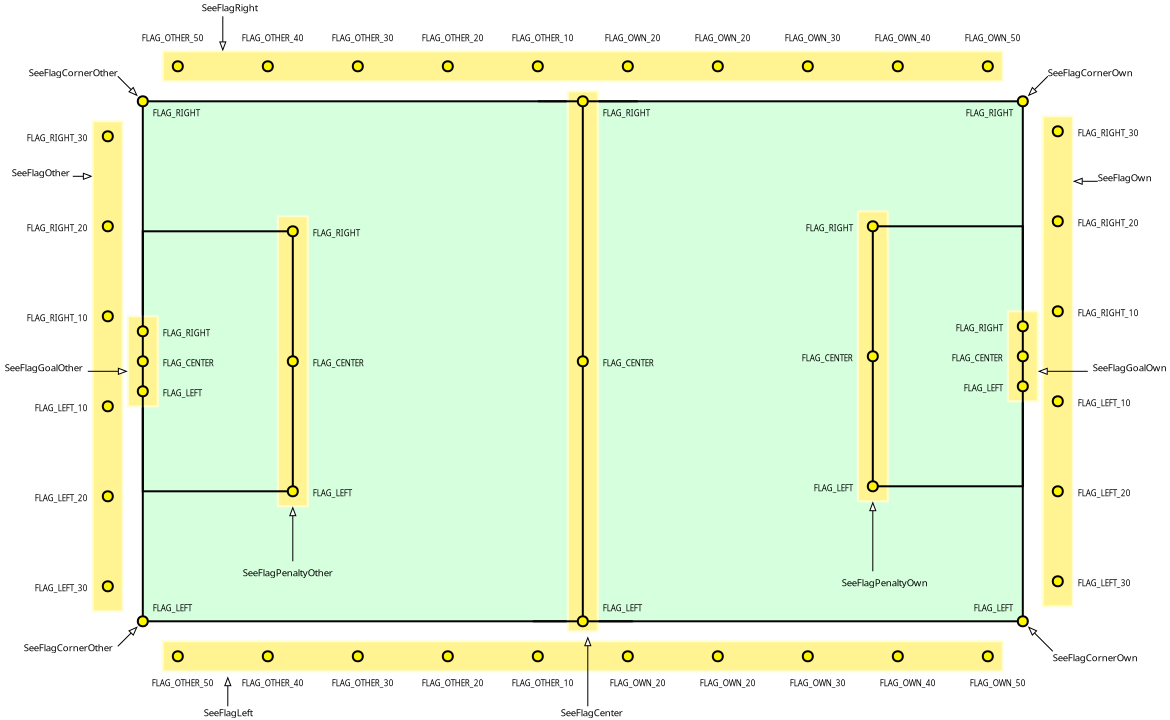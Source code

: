 <?xml version="1.0"?>
<dia:diagram xmlns:dia="http://www.lysator.liu.se/~alla/dia/">
  <dia:layer name="Background" visible="true">
    <dia:object type="Standard - Box" version="0" id="O0">
      <dia:attribute name="obj_pos">
        <dia:point val="3.5,4"/>
      </dia:attribute>
      <dia:attribute name="obj_bb">
        <dia:rectangle val="3.45,3.95;47.55,30.05"/>
      </dia:attribute>
      <dia:attribute name="elem_corner">
        <dia:point val="3.5,4"/>
      </dia:attribute>
      <dia:attribute name="elem_width">
        <dia:real val="44"/>
      </dia:attribute>
      <dia:attribute name="elem_height">
        <dia:real val="26"/>
      </dia:attribute>
      <dia:attribute name="border_color">
        <dia:color val="#010101"/>
      </dia:attribute>
      <dia:attribute name="inner_color">
        <dia:color val="#d6ffdd"/>
      </dia:attribute>
      <dia:attribute name="show_background">
        <dia:boolean val="true"/>
      </dia:attribute>
    </dia:object>
    <dia:object type="Standard - Box" version="0" id="O1">
      <dia:attribute name="obj_pos">
        <dia:point val="24.75,3.5"/>
      </dia:attribute>
      <dia:attribute name="obj_bb">
        <dia:rectangle val="24.7,3.45;26.3,30.55"/>
      </dia:attribute>
      <dia:attribute name="elem_corner">
        <dia:point val="24.75,3.5"/>
      </dia:attribute>
      <dia:attribute name="elem_width">
        <dia:real val="1.5"/>
      </dia:attribute>
      <dia:attribute name="elem_height">
        <dia:real val="27"/>
      </dia:attribute>
      <dia:attribute name="border_color">
        <dia:color val="#fffed2"/>
      </dia:attribute>
      <dia:attribute name="inner_color">
        <dia:color val="#fff491"/>
      </dia:attribute>
      <dia:attribute name="show_background">
        <dia:boolean val="true"/>
      </dia:attribute>
    </dia:object>
    <dia:object type="Standard - Line" version="0" id="O2">
      <dia:attribute name="obj_pos">
        <dia:point val="23.25,4"/>
      </dia:attribute>
      <dia:attribute name="obj_bb">
        <dia:rectangle val="23.2,3.95;28.3,4.05"/>
      </dia:attribute>
      <dia:attribute name="conn_endpoints">
        <dia:point val="23.25,4"/>
        <dia:point val="28.25,4"/>
      </dia:attribute>
    </dia:object>
    <dia:object type="Standard - Text" version="0" id="O3">
      <dia:attribute name="obj_pos">
        <dia:point val="0,7.75"/>
      </dia:attribute>
      <dia:attribute name="obj_bb">
        <dia:rectangle val="-3.987,7.263;0,7.863"/>
      </dia:attribute>
      <dia:attribute name="text">
        <dia:composite type="text">
          <dia:attribute name="string">
            <dia:string>#SeeFlagOther#</dia:string>
          </dia:attribute>
          <dia:attribute name="font">
            <dia:font name="Helvetica"/>
          </dia:attribute>
          <dia:attribute name="height">
            <dia:real val="0.6"/>
          </dia:attribute>
          <dia:attribute name="pos">
            <dia:point val="0,7.75"/>
          </dia:attribute>
          <dia:attribute name="color">
            <dia:color val="#000000"/>
          </dia:attribute>
          <dia:attribute name="alignment">
            <dia:enum val="2"/>
          </dia:attribute>
        </dia:composite>
      </dia:attribute>
    </dia:object>
    <dia:object type="Standard - Line" version="0" id="O4">
      <dia:attribute name="obj_pos">
        <dia:point val="0,7.75"/>
      </dia:attribute>
      <dia:attribute name="obj_bb">
        <dia:rectangle val="-0.825,6.925;1.825,8.575"/>
      </dia:attribute>
      <dia:attribute name="conn_endpoints">
        <dia:point val="0,7.75"/>
        <dia:point val="1,7.75"/>
      </dia:attribute>
      <dia:attribute name="line_width">
        <dia:real val="0.05"/>
      </dia:attribute>
      <dia:attribute name="end_arrow">
        <dia:enum val="2"/>
      </dia:attribute>
      <dia:attribute name="end_arrow_length">
        <dia:real val="0.4"/>
      </dia:attribute>
      <dia:attribute name="end_arrow_width">
        <dia:real val="0.3"/>
      </dia:attribute>
    </dia:object>
    <dia:object type="Standard - Line" version="0" id="O5">
      <dia:attribute name="obj_pos">
        <dia:point val="25.5,4"/>
      </dia:attribute>
      <dia:attribute name="obj_bb">
        <dia:rectangle val="25.45,3.95;25.55,30.05"/>
      </dia:attribute>
      <dia:attribute name="conn_endpoints">
        <dia:point val="25.5,4"/>
        <dia:point val="25.5,30"/>
      </dia:attribute>
    </dia:object>
    <dia:object type="Standard - Text" version="0" id="O6">
      <dia:attribute name="obj_pos">
        <dia:point val="0.5,17.5"/>
      </dia:attribute>
      <dia:attribute name="obj_bb">
        <dia:rectangle val="-4.772,17.013;0.5,17.613"/>
      </dia:attribute>
      <dia:attribute name="text">
        <dia:composite type="text">
          <dia:attribute name="string">
            <dia:string>#SeeFlagGoalOther#</dia:string>
          </dia:attribute>
          <dia:attribute name="font">
            <dia:font name="Helvetica"/>
          </dia:attribute>
          <dia:attribute name="height">
            <dia:real val="0.6"/>
          </dia:attribute>
          <dia:attribute name="pos">
            <dia:point val="0.5,17.5"/>
          </dia:attribute>
          <dia:attribute name="color">
            <dia:color val="#000000"/>
          </dia:attribute>
          <dia:attribute name="alignment">
            <dia:enum val="2"/>
          </dia:attribute>
        </dia:composite>
      </dia:attribute>
    </dia:object>
    <dia:object type="Standard - Text" version="0" id="O7">
      <dia:attribute name="obj_pos">
        <dia:point val="4.5,15.75"/>
      </dia:attribute>
      <dia:attribute name="obj_bb">
        <dia:rectangle val="4.5,15.344;7.876,15.844"/>
      </dia:attribute>
      <dia:attribute name="text">
        <dia:composite type="text">
          <dia:attribute name="string">
            <dia:string>#FLAG_RIGHT#</dia:string>
          </dia:attribute>
          <dia:attribute name="font">
            <dia:font name="Helvetica"/>
          </dia:attribute>
          <dia:attribute name="height">
            <dia:real val="0.5"/>
          </dia:attribute>
          <dia:attribute name="pos">
            <dia:point val="4.5,15.75"/>
          </dia:attribute>
          <dia:attribute name="color">
            <dia:color val="#000000"/>
          </dia:attribute>
          <dia:attribute name="alignment">
            <dia:enum val="0"/>
          </dia:attribute>
        </dia:composite>
      </dia:attribute>
    </dia:object>
    <dia:object type="Standard - Text" version="0" id="O8">
      <dia:attribute name="obj_pos">
        <dia:point val="4.5,17.25"/>
      </dia:attribute>
      <dia:attribute name="obj_bb">
        <dia:rectangle val="4.5,16.844;8.381,17.344"/>
      </dia:attribute>
      <dia:attribute name="text">
        <dia:composite type="text">
          <dia:attribute name="string">
            <dia:string>#FLAG_CENTER#</dia:string>
          </dia:attribute>
          <dia:attribute name="font">
            <dia:font name="Helvetica"/>
          </dia:attribute>
          <dia:attribute name="height">
            <dia:real val="0.5"/>
          </dia:attribute>
          <dia:attribute name="pos">
            <dia:point val="4.5,17.25"/>
          </dia:attribute>
          <dia:attribute name="color">
            <dia:color val="#000000"/>
          </dia:attribute>
          <dia:attribute name="alignment">
            <dia:enum val="0"/>
          </dia:attribute>
        </dia:composite>
      </dia:attribute>
    </dia:object>
    <dia:object type="Standard - Text" version="0" id="O9">
      <dia:attribute name="obj_pos">
        <dia:point val="4.5,18.75"/>
      </dia:attribute>
      <dia:attribute name="obj_bb">
        <dia:rectangle val="4.5,18.344;7.543,18.844"/>
      </dia:attribute>
      <dia:attribute name="text">
        <dia:composite type="text">
          <dia:attribute name="string">
            <dia:string>#FLAG_LEFT#</dia:string>
          </dia:attribute>
          <dia:attribute name="font">
            <dia:font name="Helvetica"/>
          </dia:attribute>
          <dia:attribute name="height">
            <dia:real val="0.5"/>
          </dia:attribute>
          <dia:attribute name="pos">
            <dia:point val="4.5,18.75"/>
          </dia:attribute>
          <dia:attribute name="color">
            <dia:color val="#000000"/>
          </dia:attribute>
          <dia:attribute name="alignment">
            <dia:enum val="0"/>
          </dia:attribute>
        </dia:composite>
      </dia:attribute>
    </dia:object>
    <dia:object type="Standard - Text" version="0" id="O10">
      <dia:attribute name="obj_pos">
        <dia:point val="13,27.75"/>
      </dia:attribute>
      <dia:attribute name="obj_bb">
        <dia:rectangle val="6.982,27.263;13,27.863"/>
      </dia:attribute>
      <dia:attribute name="text">
        <dia:composite type="text">
          <dia:attribute name="string">
            <dia:string>#SeeFlagPenaltyOther#</dia:string>
          </dia:attribute>
          <dia:attribute name="font">
            <dia:font name="Helvetica"/>
          </dia:attribute>
          <dia:attribute name="height">
            <dia:real val="0.6"/>
          </dia:attribute>
          <dia:attribute name="pos">
            <dia:point val="13,27.75"/>
          </dia:attribute>
          <dia:attribute name="color">
            <dia:color val="#000000"/>
          </dia:attribute>
          <dia:attribute name="alignment">
            <dia:enum val="2"/>
          </dia:attribute>
        </dia:composite>
      </dia:attribute>
    </dia:object>
    <dia:object type="Standard - Ellipse" version="0" id="O11">
      <dia:attribute name="obj_pos">
        <dia:point val="3.25,3.75"/>
      </dia:attribute>
      <dia:attribute name="obj_bb">
        <dia:rectangle val="3.2,3.7;3.8,4.3"/>
      </dia:attribute>
      <dia:attribute name="elem_corner">
        <dia:point val="3.25,3.75"/>
      </dia:attribute>
      <dia:attribute name="elem_width">
        <dia:real val="0.5"/>
      </dia:attribute>
      <dia:attribute name="elem_height">
        <dia:real val="0.5"/>
      </dia:attribute>
      <dia:attribute name="inner_color">
        <dia:color val="#fff500"/>
      </dia:attribute>
    </dia:object>
    <dia:object type="Standard - Text" version="0" id="O12">
      <dia:attribute name="obj_pos">
        <dia:point val="4,4.75"/>
      </dia:attribute>
      <dia:attribute name="obj_bb">
        <dia:rectangle val="4,4.344;7.376,4.844"/>
      </dia:attribute>
      <dia:attribute name="text">
        <dia:composite type="text">
          <dia:attribute name="string">
            <dia:string>#FLAG_RIGHT#</dia:string>
          </dia:attribute>
          <dia:attribute name="font">
            <dia:font name="Helvetica"/>
          </dia:attribute>
          <dia:attribute name="height">
            <dia:real val="0.5"/>
          </dia:attribute>
          <dia:attribute name="pos">
            <dia:point val="4,4.75"/>
          </dia:attribute>
          <dia:attribute name="color">
            <dia:color val="#000000"/>
          </dia:attribute>
          <dia:attribute name="alignment">
            <dia:enum val="0"/>
          </dia:attribute>
        </dia:composite>
      </dia:attribute>
    </dia:object>
    <dia:object type="Standard - Line" version="0" id="O13">
      <dia:attribute name="obj_pos">
        <dia:point val="2.25,2.75"/>
      </dia:attribute>
      <dia:attribute name="obj_bb">
        <dia:rectangle val="1.425,1.925;4.075,4.575"/>
      </dia:attribute>
      <dia:attribute name="conn_endpoints">
        <dia:point val="2.25,2.75"/>
        <dia:point val="3.25,3.75"/>
      </dia:attribute>
      <dia:attribute name="line_width">
        <dia:real val="0.05"/>
      </dia:attribute>
      <dia:attribute name="end_arrow">
        <dia:enum val="2"/>
      </dia:attribute>
      <dia:attribute name="end_arrow_length">
        <dia:real val="0.4"/>
      </dia:attribute>
      <dia:attribute name="end_arrow_width">
        <dia:real val="0.3"/>
      </dia:attribute>
    </dia:object>
    <dia:object type="Standard - Text" version="0" id="O14">
      <dia:attribute name="obj_pos">
        <dia:point val="2.25,2.75"/>
      </dia:attribute>
      <dia:attribute name="obj_bb">
        <dia:rectangle val="-3.592,2.263;2.25,2.863"/>
      </dia:attribute>
      <dia:attribute name="text">
        <dia:composite type="text">
          <dia:attribute name="string">
            <dia:string>#SeeFlagCornerOther#</dia:string>
          </dia:attribute>
          <dia:attribute name="font">
            <dia:font name="Helvetica"/>
          </dia:attribute>
          <dia:attribute name="height">
            <dia:real val="0.6"/>
          </dia:attribute>
          <dia:attribute name="pos">
            <dia:point val="2.25,2.75"/>
          </dia:attribute>
          <dia:attribute name="color">
            <dia:color val="#000000"/>
          </dia:attribute>
          <dia:attribute name="alignment">
            <dia:enum val="2"/>
          </dia:attribute>
        </dia:composite>
      </dia:attribute>
    </dia:object>
    <dia:object type="Standard - Ellipse" version="0" id="O15">
      <dia:attribute name="obj_pos">
        <dia:point val="3.25,29.75"/>
      </dia:attribute>
      <dia:attribute name="obj_bb">
        <dia:rectangle val="3.2,29.7;3.8,30.3"/>
      </dia:attribute>
      <dia:attribute name="elem_corner">
        <dia:point val="3.25,29.75"/>
      </dia:attribute>
      <dia:attribute name="elem_width">
        <dia:real val="0.5"/>
      </dia:attribute>
      <dia:attribute name="elem_height">
        <dia:real val="0.5"/>
      </dia:attribute>
      <dia:attribute name="inner_color">
        <dia:color val="#fff500"/>
      </dia:attribute>
    </dia:object>
    <dia:object type="Standard - Line" version="0" id="O16">
      <dia:attribute name="obj_pos">
        <dia:point val="2.25,31.25"/>
      </dia:attribute>
      <dia:attribute name="obj_bb">
        <dia:rectangle val="1.425,29.425;4.075,32.075"/>
      </dia:attribute>
      <dia:attribute name="conn_endpoints">
        <dia:point val="2.25,31.25"/>
        <dia:point val="3.25,30.25"/>
      </dia:attribute>
      <dia:attribute name="line_width">
        <dia:real val="0.05"/>
      </dia:attribute>
      <dia:attribute name="end_arrow">
        <dia:enum val="2"/>
      </dia:attribute>
      <dia:attribute name="end_arrow_length">
        <dia:real val="0.4"/>
      </dia:attribute>
      <dia:attribute name="end_arrow_width">
        <dia:real val="0.3"/>
      </dia:attribute>
    </dia:object>
    <dia:object type="Standard - Text" version="0" id="O17">
      <dia:attribute name="obj_pos">
        <dia:point val="2,31.5"/>
      </dia:attribute>
      <dia:attribute name="obj_bb">
        <dia:rectangle val="-3.842,31.013;2,31.613"/>
      </dia:attribute>
      <dia:attribute name="text">
        <dia:composite type="text">
          <dia:attribute name="string">
            <dia:string>#SeeFlagCornerOther#</dia:string>
          </dia:attribute>
          <dia:attribute name="font">
            <dia:font name="Helvetica"/>
          </dia:attribute>
          <dia:attribute name="height">
            <dia:real val="0.6"/>
          </dia:attribute>
          <dia:attribute name="pos">
            <dia:point val="2,31.5"/>
          </dia:attribute>
          <dia:attribute name="color">
            <dia:color val="#000000"/>
          </dia:attribute>
          <dia:attribute name="alignment">
            <dia:enum val="2"/>
          </dia:attribute>
        </dia:composite>
      </dia:attribute>
    </dia:object>
    <dia:object type="Standard - Text" version="0" id="O18">
      <dia:attribute name="obj_pos">
        <dia:point val="4,29.5"/>
      </dia:attribute>
      <dia:attribute name="obj_bb">
        <dia:rectangle val="4,29.094;7.043,29.594"/>
      </dia:attribute>
      <dia:attribute name="text">
        <dia:composite type="text">
          <dia:attribute name="string">
            <dia:string>#FLAG_LEFT#</dia:string>
          </dia:attribute>
          <dia:attribute name="font">
            <dia:font name="Helvetica"/>
          </dia:attribute>
          <dia:attribute name="height">
            <dia:real val="0.5"/>
          </dia:attribute>
          <dia:attribute name="pos">
            <dia:point val="4,29.5"/>
          </dia:attribute>
          <dia:attribute name="color">
            <dia:color val="#000000"/>
          </dia:attribute>
          <dia:attribute name="alignment">
            <dia:enum val="0"/>
          </dia:attribute>
        </dia:composite>
      </dia:attribute>
    </dia:object>
    <dia:object type="Standard - Box" version="0" id="O19">
      <dia:attribute name="obj_pos">
        <dia:point val="4.5,1.5"/>
      </dia:attribute>
      <dia:attribute name="obj_bb">
        <dia:rectangle val="4.45,1.45;46.55,3.05"/>
      </dia:attribute>
      <dia:attribute name="elem_corner">
        <dia:point val="4.5,1.5"/>
      </dia:attribute>
      <dia:attribute name="elem_width">
        <dia:real val="42"/>
      </dia:attribute>
      <dia:attribute name="elem_height">
        <dia:real val="1.5"/>
      </dia:attribute>
      <dia:attribute name="border_color">
        <dia:color val="#fffed2"/>
      </dia:attribute>
      <dia:attribute name="inner_color">
        <dia:color val="#fff491"/>
      </dia:attribute>
      <dia:attribute name="show_background">
        <dia:boolean val="true"/>
      </dia:attribute>
    </dia:object>
    <dia:object type="Standard - Ellipse" version="0" id="O20">
      <dia:attribute name="obj_pos">
        <dia:point val="5,2"/>
      </dia:attribute>
      <dia:attribute name="obj_bb">
        <dia:rectangle val="4.95,1.95;5.55,2.55"/>
      </dia:attribute>
      <dia:attribute name="elem_corner">
        <dia:point val="5,2"/>
      </dia:attribute>
      <dia:attribute name="elem_width">
        <dia:real val="0.5"/>
      </dia:attribute>
      <dia:attribute name="elem_height">
        <dia:real val="0.5"/>
      </dia:attribute>
      <dia:attribute name="inner_color">
        <dia:color val="#fff500"/>
      </dia:attribute>
    </dia:object>
    <dia:object type="Standard - Text" version="0" id="O21">
      <dia:attribute name="obj_pos">
        <dia:point val="10,1"/>
      </dia:attribute>
      <dia:attribute name="obj_bb">
        <dia:rectangle val="7.789,0.594;12.211,1.094"/>
      </dia:attribute>
      <dia:attribute name="text">
        <dia:composite type="text">
          <dia:attribute name="string">
            <dia:string>#FLAG_OTHER_40#</dia:string>
          </dia:attribute>
          <dia:attribute name="font">
            <dia:font name="Helvetica"/>
          </dia:attribute>
          <dia:attribute name="height">
            <dia:real val="0.5"/>
          </dia:attribute>
          <dia:attribute name="pos">
            <dia:point val="10,1"/>
          </dia:attribute>
          <dia:attribute name="color">
            <dia:color val="#000000"/>
          </dia:attribute>
          <dia:attribute name="alignment">
            <dia:enum val="1"/>
          </dia:attribute>
        </dia:composite>
      </dia:attribute>
    </dia:object>
    <dia:object type="Standard - Text" version="0" id="O22">
      <dia:attribute name="obj_pos">
        <dia:point val="5,1"/>
      </dia:attribute>
      <dia:attribute name="obj_bb">
        <dia:rectangle val="2.789,0.594;7.211,1.094"/>
      </dia:attribute>
      <dia:attribute name="text">
        <dia:composite type="text">
          <dia:attribute name="string">
            <dia:string>#FLAG_OTHER_50#</dia:string>
          </dia:attribute>
          <dia:attribute name="font">
            <dia:font name="Helvetica"/>
          </dia:attribute>
          <dia:attribute name="height">
            <dia:real val="0.5"/>
          </dia:attribute>
          <dia:attribute name="pos">
            <dia:point val="5,1"/>
          </dia:attribute>
          <dia:attribute name="color">
            <dia:color val="#000000"/>
          </dia:attribute>
          <dia:attribute name="alignment">
            <dia:enum val="1"/>
          </dia:attribute>
        </dia:composite>
      </dia:attribute>
    </dia:object>
    <dia:object type="Standard - Text" version="0" id="O23">
      <dia:attribute name="obj_pos">
        <dia:point val="19,1"/>
      </dia:attribute>
      <dia:attribute name="obj_bb">
        <dia:rectangle val="16.789,0.594;21.211,1.094"/>
      </dia:attribute>
      <dia:attribute name="text">
        <dia:composite type="text">
          <dia:attribute name="string">
            <dia:string>#FLAG_OTHER_20#</dia:string>
          </dia:attribute>
          <dia:attribute name="font">
            <dia:font name="Helvetica"/>
          </dia:attribute>
          <dia:attribute name="height">
            <dia:real val="0.5"/>
          </dia:attribute>
          <dia:attribute name="pos">
            <dia:point val="19,1"/>
          </dia:attribute>
          <dia:attribute name="color">
            <dia:color val="#000000"/>
          </dia:attribute>
          <dia:attribute name="alignment">
            <dia:enum val="1"/>
          </dia:attribute>
        </dia:composite>
      </dia:attribute>
    </dia:object>
    <dia:object type="Standard - Text" version="0" id="O24">
      <dia:attribute name="obj_pos">
        <dia:point val="14.5,1"/>
      </dia:attribute>
      <dia:attribute name="obj_bb">
        <dia:rectangle val="12.289,0.594;16.711,1.094"/>
      </dia:attribute>
      <dia:attribute name="text">
        <dia:composite type="text">
          <dia:attribute name="string">
            <dia:string>#FLAG_OTHER_30#</dia:string>
          </dia:attribute>
          <dia:attribute name="font">
            <dia:font name="Helvetica"/>
          </dia:attribute>
          <dia:attribute name="height">
            <dia:real val="0.5"/>
          </dia:attribute>
          <dia:attribute name="pos">
            <dia:point val="14.5,1"/>
          </dia:attribute>
          <dia:attribute name="color">
            <dia:color val="#000000"/>
          </dia:attribute>
          <dia:attribute name="alignment">
            <dia:enum val="1"/>
          </dia:attribute>
        </dia:composite>
      </dia:attribute>
    </dia:object>
    <dia:object type="Standard - Text" version="0" id="O25">
      <dia:attribute name="obj_pos">
        <dia:point val="23.5,1"/>
      </dia:attribute>
      <dia:attribute name="obj_bb">
        <dia:rectangle val="21.289,0.594;25.711,1.094"/>
      </dia:attribute>
      <dia:attribute name="text">
        <dia:composite type="text">
          <dia:attribute name="string">
            <dia:string>#FLAG_OTHER_10#</dia:string>
          </dia:attribute>
          <dia:attribute name="font">
            <dia:font name="Helvetica"/>
          </dia:attribute>
          <dia:attribute name="height">
            <dia:real val="0.5"/>
          </dia:attribute>
          <dia:attribute name="pos">
            <dia:point val="23.5,1"/>
          </dia:attribute>
          <dia:attribute name="color">
            <dia:color val="#000000"/>
          </dia:attribute>
          <dia:attribute name="alignment">
            <dia:enum val="1"/>
          </dia:attribute>
        </dia:composite>
      </dia:attribute>
    </dia:object>
    <dia:object type="Standard - Ellipse" version="0" id="O26">
      <dia:attribute name="obj_pos">
        <dia:point val="23,2"/>
      </dia:attribute>
      <dia:attribute name="obj_bb">
        <dia:rectangle val="22.95,1.95;23.55,2.55"/>
      </dia:attribute>
      <dia:attribute name="elem_corner">
        <dia:point val="23,2"/>
      </dia:attribute>
      <dia:attribute name="elem_width">
        <dia:real val="0.5"/>
      </dia:attribute>
      <dia:attribute name="elem_height">
        <dia:real val="0.5"/>
      </dia:attribute>
      <dia:attribute name="inner_color">
        <dia:color val="#fff500"/>
      </dia:attribute>
    </dia:object>
    <dia:object type="Standard - Ellipse" version="0" id="O27">
      <dia:attribute name="obj_pos">
        <dia:point val="9.5,2"/>
      </dia:attribute>
      <dia:attribute name="obj_bb">
        <dia:rectangle val="9.45,1.95;10.05,2.55"/>
      </dia:attribute>
      <dia:attribute name="elem_corner">
        <dia:point val="9.5,2"/>
      </dia:attribute>
      <dia:attribute name="elem_width">
        <dia:real val="0.5"/>
      </dia:attribute>
      <dia:attribute name="elem_height">
        <dia:real val="0.5"/>
      </dia:attribute>
      <dia:attribute name="inner_color">
        <dia:color val="#fff500"/>
      </dia:attribute>
    </dia:object>
    <dia:object type="Standard - Ellipse" version="0" id="O28">
      <dia:attribute name="obj_pos">
        <dia:point val="18.5,2"/>
      </dia:attribute>
      <dia:attribute name="obj_bb">
        <dia:rectangle val="18.45,1.95;19.05,2.55"/>
      </dia:attribute>
      <dia:attribute name="elem_corner">
        <dia:point val="18.5,2"/>
      </dia:attribute>
      <dia:attribute name="elem_width">
        <dia:real val="0.5"/>
      </dia:attribute>
      <dia:attribute name="elem_height">
        <dia:real val="0.5"/>
      </dia:attribute>
      <dia:attribute name="inner_color">
        <dia:color val="#fff500"/>
      </dia:attribute>
    </dia:object>
    <dia:object type="Standard - Ellipse" version="0" id="O29">
      <dia:attribute name="obj_pos">
        <dia:point val="14,2"/>
      </dia:attribute>
      <dia:attribute name="obj_bb">
        <dia:rectangle val="13.95,1.95;14.55,2.55"/>
      </dia:attribute>
      <dia:attribute name="elem_corner">
        <dia:point val="14,2"/>
      </dia:attribute>
      <dia:attribute name="elem_width">
        <dia:real val="0.5"/>
      </dia:attribute>
      <dia:attribute name="elem_height">
        <dia:real val="0.5"/>
      </dia:attribute>
      <dia:attribute name="inner_color">
        <dia:color val="#fff500"/>
      </dia:attribute>
    </dia:object>
    <dia:object type="Standard - Ellipse" version="0" id="O30">
      <dia:attribute name="obj_pos">
        <dia:point val="27.5,2"/>
      </dia:attribute>
      <dia:attribute name="obj_bb">
        <dia:rectangle val="27.45,1.95;28.05,2.55"/>
      </dia:attribute>
      <dia:attribute name="elem_corner">
        <dia:point val="27.5,2"/>
      </dia:attribute>
      <dia:attribute name="elem_width">
        <dia:real val="0.5"/>
      </dia:attribute>
      <dia:attribute name="elem_height">
        <dia:real val="0.5"/>
      </dia:attribute>
      <dia:attribute name="inner_color">
        <dia:color val="#fff500"/>
      </dia:attribute>
    </dia:object>
    <dia:object type="Standard - Ellipse" version="0" id="O31">
      <dia:attribute name="obj_pos">
        <dia:point val="32,2"/>
      </dia:attribute>
      <dia:attribute name="obj_bb">
        <dia:rectangle val="31.95,1.95;32.55,2.55"/>
      </dia:attribute>
      <dia:attribute name="elem_corner">
        <dia:point val="32,2"/>
      </dia:attribute>
      <dia:attribute name="elem_width">
        <dia:real val="0.5"/>
      </dia:attribute>
      <dia:attribute name="elem_height">
        <dia:real val="0.5"/>
      </dia:attribute>
      <dia:attribute name="inner_color">
        <dia:color val="#fff500"/>
      </dia:attribute>
    </dia:object>
    <dia:object type="Standard - Ellipse" version="0" id="O32">
      <dia:attribute name="obj_pos">
        <dia:point val="36.5,2"/>
      </dia:attribute>
      <dia:attribute name="obj_bb">
        <dia:rectangle val="36.45,1.95;37.05,2.55"/>
      </dia:attribute>
      <dia:attribute name="elem_corner">
        <dia:point val="36.5,2"/>
      </dia:attribute>
      <dia:attribute name="elem_width">
        <dia:real val="0.5"/>
      </dia:attribute>
      <dia:attribute name="elem_height">
        <dia:real val="0.5"/>
      </dia:attribute>
      <dia:attribute name="inner_color">
        <dia:color val="#fff500"/>
      </dia:attribute>
    </dia:object>
    <dia:object type="Standard - Ellipse" version="0" id="O33">
      <dia:attribute name="obj_pos">
        <dia:point val="45.5,2"/>
      </dia:attribute>
      <dia:attribute name="obj_bb">
        <dia:rectangle val="45.45,1.95;46.05,2.55"/>
      </dia:attribute>
      <dia:attribute name="elem_corner">
        <dia:point val="45.5,2"/>
      </dia:attribute>
      <dia:attribute name="elem_width">
        <dia:real val="0.5"/>
      </dia:attribute>
      <dia:attribute name="elem_height">
        <dia:real val="0.5"/>
      </dia:attribute>
      <dia:attribute name="inner_color">
        <dia:color val="#fff500"/>
      </dia:attribute>
    </dia:object>
    <dia:object type="Standard - Text" version="0" id="O34">
      <dia:attribute name="obj_pos">
        <dia:point val="9.25,-0.5"/>
      </dia:attribute>
      <dia:attribute name="obj_bb">
        <dia:rectangle val="5.366,-0.987;9.25,-0.387"/>
      </dia:attribute>
      <dia:attribute name="text">
        <dia:composite type="text">
          <dia:attribute name="string">
            <dia:string>#SeeFlagRight#</dia:string>
          </dia:attribute>
          <dia:attribute name="font">
            <dia:font name="Helvetica"/>
          </dia:attribute>
          <dia:attribute name="height">
            <dia:real val="0.6"/>
          </dia:attribute>
          <dia:attribute name="pos">
            <dia:point val="9.25,-0.5"/>
          </dia:attribute>
          <dia:attribute name="color">
            <dia:color val="#000000"/>
          </dia:attribute>
          <dia:attribute name="alignment">
            <dia:enum val="2"/>
          </dia:attribute>
        </dia:composite>
      </dia:attribute>
    </dia:object>
    <dia:object type="Standard - Line" version="0" id="O35">
      <dia:attribute name="obj_pos">
        <dia:point val="7.5,-0.25"/>
      </dia:attribute>
      <dia:attribute name="obj_bb">
        <dia:rectangle val="6.675,-1.075;8.325,2.325"/>
      </dia:attribute>
      <dia:attribute name="conn_endpoints">
        <dia:point val="7.5,-0.25"/>
        <dia:point val="7.5,1.5"/>
      </dia:attribute>
      <dia:attribute name="line_width">
        <dia:real val="0.05"/>
      </dia:attribute>
      <dia:attribute name="end_arrow">
        <dia:enum val="2"/>
      </dia:attribute>
      <dia:attribute name="end_arrow_length">
        <dia:real val="0.4"/>
      </dia:attribute>
      <dia:attribute name="end_arrow_width">
        <dia:real val="0.3"/>
      </dia:attribute>
    </dia:object>
    <dia:object type="Standard - Ellipse" version="0" id="O36">
      <dia:attribute name="obj_pos">
        <dia:point val="41,2"/>
      </dia:attribute>
      <dia:attribute name="obj_bb">
        <dia:rectangle val="40.95,1.95;41.55,2.55"/>
      </dia:attribute>
      <dia:attribute name="elem_corner">
        <dia:point val="41,2"/>
      </dia:attribute>
      <dia:attribute name="elem_width">
        <dia:real val="0.5"/>
      </dia:attribute>
      <dia:attribute name="elem_height">
        <dia:real val="0.5"/>
      </dia:attribute>
      <dia:attribute name="inner_color">
        <dia:color val="#fff500"/>
      </dia:attribute>
    </dia:object>
    <dia:object type="Standard - Text" version="0" id="O37">
      <dia:attribute name="obj_pos">
        <dia:point val="37,1"/>
      </dia:attribute>
      <dia:attribute name="obj_bb">
        <dia:rectangle val="35.054,0.594;38.946,1.094"/>
      </dia:attribute>
      <dia:attribute name="text">
        <dia:composite type="text">
          <dia:attribute name="string">
            <dia:string>#FLAG_OWN_30#</dia:string>
          </dia:attribute>
          <dia:attribute name="font">
            <dia:font name="Helvetica"/>
          </dia:attribute>
          <dia:attribute name="height">
            <dia:real val="0.5"/>
          </dia:attribute>
          <dia:attribute name="pos">
            <dia:point val="37,1"/>
          </dia:attribute>
          <dia:attribute name="color">
            <dia:color val="#000000"/>
          </dia:attribute>
          <dia:attribute name="alignment">
            <dia:enum val="1"/>
          </dia:attribute>
        </dia:composite>
      </dia:attribute>
    </dia:object>
    <dia:object type="Standard - Text" version="0" id="O38">
      <dia:attribute name="obj_pos">
        <dia:point val="46,1"/>
      </dia:attribute>
      <dia:attribute name="obj_bb">
        <dia:rectangle val="44.054,0.594;47.946,1.094"/>
      </dia:attribute>
      <dia:attribute name="text">
        <dia:composite type="text">
          <dia:attribute name="string">
            <dia:string>#FLAG_OWN_50#</dia:string>
          </dia:attribute>
          <dia:attribute name="font">
            <dia:font name="Helvetica"/>
          </dia:attribute>
          <dia:attribute name="height">
            <dia:real val="0.5"/>
          </dia:attribute>
          <dia:attribute name="pos">
            <dia:point val="46,1"/>
          </dia:attribute>
          <dia:attribute name="color">
            <dia:color val="#000000"/>
          </dia:attribute>
          <dia:attribute name="alignment">
            <dia:enum val="1"/>
          </dia:attribute>
        </dia:composite>
      </dia:attribute>
    </dia:object>
    <dia:object type="Standard - Text" version="0" id="O39">
      <dia:attribute name="obj_pos">
        <dia:point val="41.5,1"/>
      </dia:attribute>
      <dia:attribute name="obj_bb">
        <dia:rectangle val="39.554,0.594;43.446,1.094"/>
      </dia:attribute>
      <dia:attribute name="text">
        <dia:composite type="text">
          <dia:attribute name="string">
            <dia:string>#FLAG_OWN_40#</dia:string>
          </dia:attribute>
          <dia:attribute name="font">
            <dia:font name="Helvetica"/>
          </dia:attribute>
          <dia:attribute name="height">
            <dia:real val="0.5"/>
          </dia:attribute>
          <dia:attribute name="pos">
            <dia:point val="41.5,1"/>
          </dia:attribute>
          <dia:attribute name="color">
            <dia:color val="#000000"/>
          </dia:attribute>
          <dia:attribute name="alignment">
            <dia:enum val="1"/>
          </dia:attribute>
        </dia:composite>
      </dia:attribute>
    </dia:object>
    <dia:object type="Standard - Text" version="0" id="O40">
      <dia:attribute name="obj_pos">
        <dia:point val="32.5,1"/>
      </dia:attribute>
      <dia:attribute name="obj_bb">
        <dia:rectangle val="30.554,0.594;34.446,1.094"/>
      </dia:attribute>
      <dia:attribute name="text">
        <dia:composite type="text">
          <dia:attribute name="string">
            <dia:string>#FLAG_OWN_20#</dia:string>
          </dia:attribute>
          <dia:attribute name="font">
            <dia:font name="Helvetica"/>
          </dia:attribute>
          <dia:attribute name="height">
            <dia:real val="0.5"/>
          </dia:attribute>
          <dia:attribute name="pos">
            <dia:point val="32.5,1"/>
          </dia:attribute>
          <dia:attribute name="color">
            <dia:color val="#000000"/>
          </dia:attribute>
          <dia:attribute name="alignment">
            <dia:enum val="1"/>
          </dia:attribute>
        </dia:composite>
      </dia:attribute>
    </dia:object>
    <dia:object type="Standard - Text" version="0" id="O41">
      <dia:attribute name="obj_pos">
        <dia:point val="28,1"/>
      </dia:attribute>
      <dia:attribute name="obj_bb">
        <dia:rectangle val="26.054,0.594;29.946,1.094"/>
      </dia:attribute>
      <dia:attribute name="text">
        <dia:composite type="text">
          <dia:attribute name="string">
            <dia:string>#FLAG_OWN_20#</dia:string>
          </dia:attribute>
          <dia:attribute name="font">
            <dia:font name="Helvetica"/>
          </dia:attribute>
          <dia:attribute name="height">
            <dia:real val="0.5"/>
          </dia:attribute>
          <dia:attribute name="pos">
            <dia:point val="28,1"/>
          </dia:attribute>
          <dia:attribute name="color">
            <dia:color val="#000000"/>
          </dia:attribute>
          <dia:attribute name="alignment">
            <dia:enum val="1"/>
          </dia:attribute>
        </dia:composite>
      </dia:attribute>
    </dia:object>
    <dia:object type="Standard - Box" version="0" id="O42">
      <dia:attribute name="obj_pos">
        <dia:point val="4.5,31"/>
      </dia:attribute>
      <dia:attribute name="obj_bb">
        <dia:rectangle val="4.45,30.95;46.55,32.55"/>
      </dia:attribute>
      <dia:attribute name="elem_corner">
        <dia:point val="4.5,31"/>
      </dia:attribute>
      <dia:attribute name="elem_width">
        <dia:real val="42"/>
      </dia:attribute>
      <dia:attribute name="elem_height">
        <dia:real val="1.5"/>
      </dia:attribute>
      <dia:attribute name="border_color">
        <dia:color val="#fffed2"/>
      </dia:attribute>
      <dia:attribute name="inner_color">
        <dia:color val="#fff491"/>
      </dia:attribute>
      <dia:attribute name="show_background">
        <dia:boolean val="true"/>
      </dia:attribute>
    </dia:object>
    <dia:object type="Standard - Ellipse" version="0" id="O43">
      <dia:attribute name="obj_pos">
        <dia:point val="5,31.5"/>
      </dia:attribute>
      <dia:attribute name="obj_bb">
        <dia:rectangle val="4.95,31.45;5.55,32.05"/>
      </dia:attribute>
      <dia:attribute name="elem_corner">
        <dia:point val="5,31.5"/>
      </dia:attribute>
      <dia:attribute name="elem_width">
        <dia:real val="0.5"/>
      </dia:attribute>
      <dia:attribute name="elem_height">
        <dia:real val="0.5"/>
      </dia:attribute>
      <dia:attribute name="inner_color">
        <dia:color val="#fff500"/>
      </dia:attribute>
    </dia:object>
    <dia:object type="Standard - Text" version="0" id="O44">
      <dia:attribute name="obj_pos">
        <dia:point val="10,33.25"/>
      </dia:attribute>
      <dia:attribute name="obj_bb">
        <dia:rectangle val="7.789,32.844;12.211,33.344"/>
      </dia:attribute>
      <dia:attribute name="text">
        <dia:composite type="text">
          <dia:attribute name="string">
            <dia:string>#FLAG_OTHER_40#</dia:string>
          </dia:attribute>
          <dia:attribute name="font">
            <dia:font name="Helvetica"/>
          </dia:attribute>
          <dia:attribute name="height">
            <dia:real val="0.5"/>
          </dia:attribute>
          <dia:attribute name="pos">
            <dia:point val="10,33.25"/>
          </dia:attribute>
          <dia:attribute name="color">
            <dia:color val="#000000"/>
          </dia:attribute>
          <dia:attribute name="alignment">
            <dia:enum val="1"/>
          </dia:attribute>
        </dia:composite>
      </dia:attribute>
    </dia:object>
    <dia:object type="Standard - Text" version="0" id="O45">
      <dia:attribute name="obj_pos">
        <dia:point val="5.5,33.25"/>
      </dia:attribute>
      <dia:attribute name="obj_bb">
        <dia:rectangle val="3.289,32.844;7.711,33.344"/>
      </dia:attribute>
      <dia:attribute name="text">
        <dia:composite type="text">
          <dia:attribute name="string">
            <dia:string>#FLAG_OTHER_50#</dia:string>
          </dia:attribute>
          <dia:attribute name="font">
            <dia:font name="Helvetica"/>
          </dia:attribute>
          <dia:attribute name="height">
            <dia:real val="0.5"/>
          </dia:attribute>
          <dia:attribute name="pos">
            <dia:point val="5.5,33.25"/>
          </dia:attribute>
          <dia:attribute name="color">
            <dia:color val="#000000"/>
          </dia:attribute>
          <dia:attribute name="alignment">
            <dia:enum val="1"/>
          </dia:attribute>
        </dia:composite>
      </dia:attribute>
    </dia:object>
    <dia:object type="Standard - Text" version="0" id="O46">
      <dia:attribute name="obj_pos">
        <dia:point val="19,33.25"/>
      </dia:attribute>
      <dia:attribute name="obj_bb">
        <dia:rectangle val="16.789,32.844;21.211,33.344"/>
      </dia:attribute>
      <dia:attribute name="text">
        <dia:composite type="text">
          <dia:attribute name="string">
            <dia:string>#FLAG_OTHER_20#</dia:string>
          </dia:attribute>
          <dia:attribute name="font">
            <dia:font name="Helvetica"/>
          </dia:attribute>
          <dia:attribute name="height">
            <dia:real val="0.5"/>
          </dia:attribute>
          <dia:attribute name="pos">
            <dia:point val="19,33.25"/>
          </dia:attribute>
          <dia:attribute name="color">
            <dia:color val="#000000"/>
          </dia:attribute>
          <dia:attribute name="alignment">
            <dia:enum val="1"/>
          </dia:attribute>
        </dia:composite>
      </dia:attribute>
    </dia:object>
    <dia:object type="Standard - Text" version="0" id="O47">
      <dia:attribute name="obj_pos">
        <dia:point val="14.5,33.25"/>
      </dia:attribute>
      <dia:attribute name="obj_bb">
        <dia:rectangle val="12.289,32.844;16.711,33.344"/>
      </dia:attribute>
      <dia:attribute name="text">
        <dia:composite type="text">
          <dia:attribute name="string">
            <dia:string>#FLAG_OTHER_30#</dia:string>
          </dia:attribute>
          <dia:attribute name="font">
            <dia:font name="Helvetica"/>
          </dia:attribute>
          <dia:attribute name="height">
            <dia:real val="0.5"/>
          </dia:attribute>
          <dia:attribute name="pos">
            <dia:point val="14.5,33.25"/>
          </dia:attribute>
          <dia:attribute name="color">
            <dia:color val="#000000"/>
          </dia:attribute>
          <dia:attribute name="alignment">
            <dia:enum val="1"/>
          </dia:attribute>
        </dia:composite>
      </dia:attribute>
    </dia:object>
    <dia:object type="Standard - Text" version="0" id="O48">
      <dia:attribute name="obj_pos">
        <dia:point val="23.5,33.25"/>
      </dia:attribute>
      <dia:attribute name="obj_bb">
        <dia:rectangle val="21.289,32.844;25.711,33.344"/>
      </dia:attribute>
      <dia:attribute name="text">
        <dia:composite type="text">
          <dia:attribute name="string">
            <dia:string>#FLAG_OTHER_10#</dia:string>
          </dia:attribute>
          <dia:attribute name="font">
            <dia:font name="Helvetica"/>
          </dia:attribute>
          <dia:attribute name="height">
            <dia:real val="0.5"/>
          </dia:attribute>
          <dia:attribute name="pos">
            <dia:point val="23.5,33.25"/>
          </dia:attribute>
          <dia:attribute name="color">
            <dia:color val="#000000"/>
          </dia:attribute>
          <dia:attribute name="alignment">
            <dia:enum val="1"/>
          </dia:attribute>
        </dia:composite>
      </dia:attribute>
    </dia:object>
    <dia:object type="Standard - Ellipse" version="0" id="O49">
      <dia:attribute name="obj_pos">
        <dia:point val="23,31.5"/>
      </dia:attribute>
      <dia:attribute name="obj_bb">
        <dia:rectangle val="22.95,31.45;23.55,32.05"/>
      </dia:attribute>
      <dia:attribute name="elem_corner">
        <dia:point val="23,31.5"/>
      </dia:attribute>
      <dia:attribute name="elem_width">
        <dia:real val="0.5"/>
      </dia:attribute>
      <dia:attribute name="elem_height">
        <dia:real val="0.5"/>
      </dia:attribute>
      <dia:attribute name="inner_color">
        <dia:color val="#fff500"/>
      </dia:attribute>
    </dia:object>
    <dia:object type="Standard - Ellipse" version="0" id="O50">
      <dia:attribute name="obj_pos">
        <dia:point val="9.5,31.5"/>
      </dia:attribute>
      <dia:attribute name="obj_bb">
        <dia:rectangle val="9.45,31.45;10.05,32.05"/>
      </dia:attribute>
      <dia:attribute name="elem_corner">
        <dia:point val="9.5,31.5"/>
      </dia:attribute>
      <dia:attribute name="elem_width">
        <dia:real val="0.5"/>
      </dia:attribute>
      <dia:attribute name="elem_height">
        <dia:real val="0.5"/>
      </dia:attribute>
      <dia:attribute name="inner_color">
        <dia:color val="#fff500"/>
      </dia:attribute>
    </dia:object>
    <dia:object type="Standard - Ellipse" version="0" id="O51">
      <dia:attribute name="obj_pos">
        <dia:point val="18.5,31.5"/>
      </dia:attribute>
      <dia:attribute name="obj_bb">
        <dia:rectangle val="18.45,31.45;19.05,32.05"/>
      </dia:attribute>
      <dia:attribute name="elem_corner">
        <dia:point val="18.5,31.5"/>
      </dia:attribute>
      <dia:attribute name="elem_width">
        <dia:real val="0.5"/>
      </dia:attribute>
      <dia:attribute name="elem_height">
        <dia:real val="0.5"/>
      </dia:attribute>
      <dia:attribute name="inner_color">
        <dia:color val="#fff500"/>
      </dia:attribute>
    </dia:object>
    <dia:object type="Standard - Ellipse" version="0" id="O52">
      <dia:attribute name="obj_pos">
        <dia:point val="14,31.5"/>
      </dia:attribute>
      <dia:attribute name="obj_bb">
        <dia:rectangle val="13.95,31.45;14.55,32.05"/>
      </dia:attribute>
      <dia:attribute name="elem_corner">
        <dia:point val="14,31.5"/>
      </dia:attribute>
      <dia:attribute name="elem_width">
        <dia:real val="0.5"/>
      </dia:attribute>
      <dia:attribute name="elem_height">
        <dia:real val="0.5"/>
      </dia:attribute>
      <dia:attribute name="inner_color">
        <dia:color val="#fff500"/>
      </dia:attribute>
    </dia:object>
    <dia:object type="Standard - Ellipse" version="0" id="O53">
      <dia:attribute name="obj_pos">
        <dia:point val="27.5,31.5"/>
      </dia:attribute>
      <dia:attribute name="obj_bb">
        <dia:rectangle val="27.45,31.45;28.05,32.05"/>
      </dia:attribute>
      <dia:attribute name="elem_corner">
        <dia:point val="27.5,31.5"/>
      </dia:attribute>
      <dia:attribute name="elem_width">
        <dia:real val="0.5"/>
      </dia:attribute>
      <dia:attribute name="elem_height">
        <dia:real val="0.5"/>
      </dia:attribute>
      <dia:attribute name="inner_color">
        <dia:color val="#fff500"/>
      </dia:attribute>
    </dia:object>
    <dia:object type="Standard - Ellipse" version="0" id="O54">
      <dia:attribute name="obj_pos">
        <dia:point val="32,31.5"/>
      </dia:attribute>
      <dia:attribute name="obj_bb">
        <dia:rectangle val="31.95,31.45;32.55,32.05"/>
      </dia:attribute>
      <dia:attribute name="elem_corner">
        <dia:point val="32,31.5"/>
      </dia:attribute>
      <dia:attribute name="elem_width">
        <dia:real val="0.5"/>
      </dia:attribute>
      <dia:attribute name="elem_height">
        <dia:real val="0.5"/>
      </dia:attribute>
      <dia:attribute name="inner_color">
        <dia:color val="#fff500"/>
      </dia:attribute>
    </dia:object>
    <dia:object type="Standard - Ellipse" version="0" id="O55">
      <dia:attribute name="obj_pos">
        <dia:point val="36.5,31.5"/>
      </dia:attribute>
      <dia:attribute name="obj_bb">
        <dia:rectangle val="36.45,31.45;37.05,32.05"/>
      </dia:attribute>
      <dia:attribute name="elem_corner">
        <dia:point val="36.5,31.5"/>
      </dia:attribute>
      <dia:attribute name="elem_width">
        <dia:real val="0.5"/>
      </dia:attribute>
      <dia:attribute name="elem_height">
        <dia:real val="0.5"/>
      </dia:attribute>
      <dia:attribute name="inner_color">
        <dia:color val="#fff500"/>
      </dia:attribute>
    </dia:object>
    <dia:object type="Standard - Ellipse" version="0" id="O56">
      <dia:attribute name="obj_pos">
        <dia:point val="45.5,31.5"/>
      </dia:attribute>
      <dia:attribute name="obj_bb">
        <dia:rectangle val="45.45,31.45;46.05,32.05"/>
      </dia:attribute>
      <dia:attribute name="elem_corner">
        <dia:point val="45.5,31.5"/>
      </dia:attribute>
      <dia:attribute name="elem_width">
        <dia:real val="0.5"/>
      </dia:attribute>
      <dia:attribute name="elem_height">
        <dia:real val="0.5"/>
      </dia:attribute>
      <dia:attribute name="inner_color">
        <dia:color val="#fff500"/>
      </dia:attribute>
    </dia:object>
    <dia:object type="Standard - Text" version="0" id="O57">
      <dia:attribute name="obj_pos">
        <dia:point val="9,34.75"/>
      </dia:attribute>
      <dia:attribute name="obj_bb">
        <dia:rectangle val="5.515,34.263;9,34.863"/>
      </dia:attribute>
      <dia:attribute name="text">
        <dia:composite type="text">
          <dia:attribute name="string">
            <dia:string>#SeeFlagLeft#</dia:string>
          </dia:attribute>
          <dia:attribute name="font">
            <dia:font name="Helvetica"/>
          </dia:attribute>
          <dia:attribute name="height">
            <dia:real val="0.6"/>
          </dia:attribute>
          <dia:attribute name="pos">
            <dia:point val="9,34.75"/>
          </dia:attribute>
          <dia:attribute name="color">
            <dia:color val="#000000"/>
          </dia:attribute>
          <dia:attribute name="alignment">
            <dia:enum val="2"/>
          </dia:attribute>
        </dia:composite>
      </dia:attribute>
    </dia:object>
    <dia:object type="Standard - Line" version="0" id="O58">
      <dia:attribute name="obj_pos">
        <dia:point val="7.75,34.25"/>
      </dia:attribute>
      <dia:attribute name="obj_bb">
        <dia:rectangle val="6.925,31.925;8.575,35.075"/>
      </dia:attribute>
      <dia:attribute name="conn_endpoints">
        <dia:point val="7.75,34.25"/>
        <dia:point val="7.75,32.75"/>
      </dia:attribute>
      <dia:attribute name="line_width">
        <dia:real val="0.05"/>
      </dia:attribute>
      <dia:attribute name="end_arrow">
        <dia:enum val="2"/>
      </dia:attribute>
      <dia:attribute name="end_arrow_length">
        <dia:real val="0.4"/>
      </dia:attribute>
      <dia:attribute name="end_arrow_width">
        <dia:real val="0.3"/>
      </dia:attribute>
    </dia:object>
    <dia:object type="Standard - Ellipse" version="0" id="O59">
      <dia:attribute name="obj_pos">
        <dia:point val="41,31.5"/>
      </dia:attribute>
      <dia:attribute name="obj_bb">
        <dia:rectangle val="40.95,31.45;41.55,32.05"/>
      </dia:attribute>
      <dia:attribute name="elem_corner">
        <dia:point val="41,31.5"/>
      </dia:attribute>
      <dia:attribute name="elem_width">
        <dia:real val="0.5"/>
      </dia:attribute>
      <dia:attribute name="elem_height">
        <dia:real val="0.5"/>
      </dia:attribute>
      <dia:attribute name="inner_color">
        <dia:color val="#fff500"/>
      </dia:attribute>
    </dia:object>
    <dia:object type="Standard - Text" version="0" id="O60">
      <dia:attribute name="obj_pos">
        <dia:point val="37.25,33.25"/>
      </dia:attribute>
      <dia:attribute name="obj_bb">
        <dia:rectangle val="35.304,32.844;39.196,33.344"/>
      </dia:attribute>
      <dia:attribute name="text">
        <dia:composite type="text">
          <dia:attribute name="string">
            <dia:string>#FLAG_OWN_30#</dia:string>
          </dia:attribute>
          <dia:attribute name="font">
            <dia:font name="Helvetica"/>
          </dia:attribute>
          <dia:attribute name="height">
            <dia:real val="0.5"/>
          </dia:attribute>
          <dia:attribute name="pos">
            <dia:point val="37.25,33.25"/>
          </dia:attribute>
          <dia:attribute name="color">
            <dia:color val="#000000"/>
          </dia:attribute>
          <dia:attribute name="alignment">
            <dia:enum val="1"/>
          </dia:attribute>
        </dia:composite>
      </dia:attribute>
    </dia:object>
    <dia:object type="Standard - Text" version="0" id="O61">
      <dia:attribute name="obj_pos">
        <dia:point val="46.25,33.25"/>
      </dia:attribute>
      <dia:attribute name="obj_bb">
        <dia:rectangle val="44.304,32.844;48.196,33.344"/>
      </dia:attribute>
      <dia:attribute name="text">
        <dia:composite type="text">
          <dia:attribute name="string">
            <dia:string>#FLAG_OWN_50#</dia:string>
          </dia:attribute>
          <dia:attribute name="font">
            <dia:font name="Helvetica"/>
          </dia:attribute>
          <dia:attribute name="height">
            <dia:real val="0.5"/>
          </dia:attribute>
          <dia:attribute name="pos">
            <dia:point val="46.25,33.25"/>
          </dia:attribute>
          <dia:attribute name="color">
            <dia:color val="#000000"/>
          </dia:attribute>
          <dia:attribute name="alignment">
            <dia:enum val="1"/>
          </dia:attribute>
        </dia:composite>
      </dia:attribute>
    </dia:object>
    <dia:object type="Standard - Text" version="0" id="O62">
      <dia:attribute name="obj_pos">
        <dia:point val="41.75,33.25"/>
      </dia:attribute>
      <dia:attribute name="obj_bb">
        <dia:rectangle val="39.804,32.844;43.696,33.344"/>
      </dia:attribute>
      <dia:attribute name="text">
        <dia:composite type="text">
          <dia:attribute name="string">
            <dia:string>#FLAG_OWN_40#</dia:string>
          </dia:attribute>
          <dia:attribute name="font">
            <dia:font name="Helvetica"/>
          </dia:attribute>
          <dia:attribute name="height">
            <dia:real val="0.5"/>
          </dia:attribute>
          <dia:attribute name="pos">
            <dia:point val="41.75,33.25"/>
          </dia:attribute>
          <dia:attribute name="color">
            <dia:color val="#000000"/>
          </dia:attribute>
          <dia:attribute name="alignment">
            <dia:enum val="1"/>
          </dia:attribute>
        </dia:composite>
      </dia:attribute>
    </dia:object>
    <dia:object type="Standard - Text" version="0" id="O63">
      <dia:attribute name="obj_pos">
        <dia:point val="32.75,33.25"/>
      </dia:attribute>
      <dia:attribute name="obj_bb">
        <dia:rectangle val="30.804,32.844;34.696,33.344"/>
      </dia:attribute>
      <dia:attribute name="text">
        <dia:composite type="text">
          <dia:attribute name="string">
            <dia:string>#FLAG_OWN_20#</dia:string>
          </dia:attribute>
          <dia:attribute name="font">
            <dia:font name="Helvetica"/>
          </dia:attribute>
          <dia:attribute name="height">
            <dia:real val="0.5"/>
          </dia:attribute>
          <dia:attribute name="pos">
            <dia:point val="32.75,33.25"/>
          </dia:attribute>
          <dia:attribute name="color">
            <dia:color val="#000000"/>
          </dia:attribute>
          <dia:attribute name="alignment">
            <dia:enum val="1"/>
          </dia:attribute>
        </dia:composite>
      </dia:attribute>
    </dia:object>
    <dia:object type="Standard - Text" version="0" id="O64">
      <dia:attribute name="obj_pos">
        <dia:point val="28.25,33.25"/>
      </dia:attribute>
      <dia:attribute name="obj_bb">
        <dia:rectangle val="26.304,32.844;30.196,33.344"/>
      </dia:attribute>
      <dia:attribute name="text">
        <dia:composite type="text">
          <dia:attribute name="string">
            <dia:string>#FLAG_OWN_20#</dia:string>
          </dia:attribute>
          <dia:attribute name="font">
            <dia:font name="Helvetica"/>
          </dia:attribute>
          <dia:attribute name="height">
            <dia:real val="0.5"/>
          </dia:attribute>
          <dia:attribute name="pos">
            <dia:point val="28.25,33.25"/>
          </dia:attribute>
          <dia:attribute name="color">
            <dia:color val="#000000"/>
          </dia:attribute>
          <dia:attribute name="alignment">
            <dia:enum val="1"/>
          </dia:attribute>
        </dia:composite>
      </dia:attribute>
    </dia:object>
    <dia:object type="Standard - Ellipse" version="0" id="O65">
      <dia:attribute name="obj_pos">
        <dia:point val="25.25,3.75"/>
      </dia:attribute>
      <dia:attribute name="obj_bb">
        <dia:rectangle val="25.2,3.7;25.8,4.3"/>
      </dia:attribute>
      <dia:attribute name="elem_corner">
        <dia:point val="25.25,3.75"/>
      </dia:attribute>
      <dia:attribute name="elem_width">
        <dia:real val="0.5"/>
      </dia:attribute>
      <dia:attribute name="elem_height">
        <dia:real val="0.5"/>
      </dia:attribute>
      <dia:attribute name="inner_color">
        <dia:color val="#fff500"/>
      </dia:attribute>
    </dia:object>
    <dia:object type="Standard - Ellipse" version="0" id="O66">
      <dia:attribute name="obj_pos">
        <dia:point val="25.25,16.75"/>
      </dia:attribute>
      <dia:attribute name="obj_bb">
        <dia:rectangle val="25.2,16.7;25.8,17.3"/>
      </dia:attribute>
      <dia:attribute name="elem_corner">
        <dia:point val="25.25,16.75"/>
      </dia:attribute>
      <dia:attribute name="elem_width">
        <dia:real val="0.5"/>
      </dia:attribute>
      <dia:attribute name="elem_height">
        <dia:real val="0.5"/>
      </dia:attribute>
      <dia:attribute name="inner_color">
        <dia:color val="#fff500"/>
      </dia:attribute>
    </dia:object>
    <dia:object type="Standard - Line" version="0" id="O67">
      <dia:attribute name="obj_pos">
        <dia:point val="23,30"/>
      </dia:attribute>
      <dia:attribute name="obj_bb">
        <dia:rectangle val="22.95,29.95;28.05,30.05"/>
      </dia:attribute>
      <dia:attribute name="conn_endpoints">
        <dia:point val="23,30"/>
        <dia:point val="28,30"/>
      </dia:attribute>
    </dia:object>
    <dia:object type="Standard - Ellipse" version="0" id="O68">
      <dia:attribute name="obj_pos">
        <dia:point val="25.25,29.75"/>
      </dia:attribute>
      <dia:attribute name="obj_bb">
        <dia:rectangle val="25.2,29.7;25.8,30.3"/>
      </dia:attribute>
      <dia:attribute name="elem_corner">
        <dia:point val="25.25,29.75"/>
      </dia:attribute>
      <dia:attribute name="elem_width">
        <dia:real val="0.5"/>
      </dia:attribute>
      <dia:attribute name="elem_height">
        <dia:real val="0.5"/>
      </dia:attribute>
      <dia:attribute name="inner_color">
        <dia:color val="#fff500"/>
      </dia:attribute>
    </dia:object>
    <dia:object type="Standard - Line" version="0" id="O69">
      <dia:attribute name="obj_pos">
        <dia:point val="25.75,34.25"/>
      </dia:attribute>
      <dia:attribute name="obj_bb">
        <dia:rectangle val="24.925,29.925;26.575,35.075"/>
      </dia:attribute>
      <dia:attribute name="conn_endpoints">
        <dia:point val="25.75,34.25"/>
        <dia:point val="25.75,30.75"/>
      </dia:attribute>
      <dia:attribute name="line_width">
        <dia:real val="0.05"/>
      </dia:attribute>
      <dia:attribute name="end_arrow">
        <dia:enum val="2"/>
      </dia:attribute>
      <dia:attribute name="end_arrow_length">
        <dia:real val="0.4"/>
      </dia:attribute>
      <dia:attribute name="end_arrow_width">
        <dia:real val="0.3"/>
      </dia:attribute>
    </dia:object>
    <dia:object type="Standard - Text" version="0" id="O70">
      <dia:attribute name="obj_pos">
        <dia:point val="27.5,34.75"/>
      </dia:attribute>
      <dia:attribute name="obj_bb">
        <dia:rectangle val="23.209,34.263;27.5,34.863"/>
      </dia:attribute>
      <dia:attribute name="text">
        <dia:composite type="text">
          <dia:attribute name="string">
            <dia:string>#SeeFlagCenter#</dia:string>
          </dia:attribute>
          <dia:attribute name="font">
            <dia:font name="Helvetica"/>
          </dia:attribute>
          <dia:attribute name="height">
            <dia:real val="0.6"/>
          </dia:attribute>
          <dia:attribute name="pos">
            <dia:point val="27.5,34.75"/>
          </dia:attribute>
          <dia:attribute name="color">
            <dia:color val="#000000"/>
          </dia:attribute>
          <dia:attribute name="alignment">
            <dia:enum val="2"/>
          </dia:attribute>
        </dia:composite>
      </dia:attribute>
    </dia:object>
    <dia:object type="Standard - Text" version="0" id="O71">
      <dia:attribute name="obj_pos">
        <dia:point val="26.5,29.5"/>
      </dia:attribute>
      <dia:attribute name="obj_bb">
        <dia:rectangle val="26.5,29.094;29.543,29.594"/>
      </dia:attribute>
      <dia:attribute name="text">
        <dia:composite type="text">
          <dia:attribute name="string">
            <dia:string>#FLAG_LEFT#</dia:string>
          </dia:attribute>
          <dia:attribute name="font">
            <dia:font name="Helvetica"/>
          </dia:attribute>
          <dia:attribute name="height">
            <dia:real val="0.5"/>
          </dia:attribute>
          <dia:attribute name="pos">
            <dia:point val="26.5,29.5"/>
          </dia:attribute>
          <dia:attribute name="color">
            <dia:color val="#000000"/>
          </dia:attribute>
          <dia:attribute name="alignment">
            <dia:enum val="0"/>
          </dia:attribute>
        </dia:composite>
      </dia:attribute>
    </dia:object>
    <dia:object type="Standard - Text" version="0" id="O72">
      <dia:attribute name="obj_pos">
        <dia:point val="26.5,17.25"/>
      </dia:attribute>
      <dia:attribute name="obj_bb">
        <dia:rectangle val="26.5,16.844;30.381,17.344"/>
      </dia:attribute>
      <dia:attribute name="text">
        <dia:composite type="text">
          <dia:attribute name="string">
            <dia:string>#FLAG_CENTER#</dia:string>
          </dia:attribute>
          <dia:attribute name="font">
            <dia:font name="Helvetica"/>
          </dia:attribute>
          <dia:attribute name="height">
            <dia:real val="0.5"/>
          </dia:attribute>
          <dia:attribute name="pos">
            <dia:point val="26.5,17.25"/>
          </dia:attribute>
          <dia:attribute name="color">
            <dia:color val="#000000"/>
          </dia:attribute>
          <dia:attribute name="alignment">
            <dia:enum val="0"/>
          </dia:attribute>
        </dia:composite>
      </dia:attribute>
    </dia:object>
    <dia:object type="Standard - Text" version="0" id="O73">
      <dia:attribute name="obj_pos">
        <dia:point val="26.5,4.75"/>
      </dia:attribute>
      <dia:attribute name="obj_bb">
        <dia:rectangle val="26.5,4.344;29.876,4.844"/>
      </dia:attribute>
      <dia:attribute name="text">
        <dia:composite type="text">
          <dia:attribute name="string">
            <dia:string>#FLAG_RIGHT#</dia:string>
          </dia:attribute>
          <dia:attribute name="font">
            <dia:font name="Helvetica"/>
          </dia:attribute>
          <dia:attribute name="height">
            <dia:real val="0.5"/>
          </dia:attribute>
          <dia:attribute name="pos">
            <dia:point val="26.5,4.75"/>
          </dia:attribute>
          <dia:attribute name="color">
            <dia:color val="#000000"/>
          </dia:attribute>
          <dia:attribute name="alignment">
            <dia:enum val="0"/>
          </dia:attribute>
        </dia:composite>
      </dia:attribute>
    </dia:object>
    <dia:object type="Standard - Box" version="0" id="O74">
      <dia:attribute name="obj_pos">
        <dia:point val="10.25,9.75"/>
      </dia:attribute>
      <dia:attribute name="obj_bb">
        <dia:rectangle val="10.2,9.7;11.8,24.3"/>
      </dia:attribute>
      <dia:attribute name="elem_corner">
        <dia:point val="10.25,9.75"/>
      </dia:attribute>
      <dia:attribute name="elem_width">
        <dia:real val="1.5"/>
      </dia:attribute>
      <dia:attribute name="elem_height">
        <dia:real val="14.5"/>
      </dia:attribute>
      <dia:attribute name="border_color">
        <dia:color val="#fffed2"/>
      </dia:attribute>
      <dia:attribute name="inner_color">
        <dia:color val="#fff491"/>
      </dia:attribute>
      <dia:attribute name="show_background">
        <dia:boolean val="true"/>
      </dia:attribute>
    </dia:object>
    <dia:object type="Standard - Text" version="0" id="O75">
      <dia:attribute name="obj_pos">
        <dia:point val="12,10.75"/>
      </dia:attribute>
      <dia:attribute name="obj_bb">
        <dia:rectangle val="12,10.344;15.377,10.844"/>
      </dia:attribute>
      <dia:attribute name="text">
        <dia:composite type="text">
          <dia:attribute name="string">
            <dia:string>#FLAG_RIGHT#</dia:string>
          </dia:attribute>
          <dia:attribute name="font">
            <dia:font name="Helvetica"/>
          </dia:attribute>
          <dia:attribute name="height">
            <dia:real val="0.5"/>
          </dia:attribute>
          <dia:attribute name="pos">
            <dia:point val="12,10.75"/>
          </dia:attribute>
          <dia:attribute name="color">
            <dia:color val="#000000"/>
          </dia:attribute>
          <dia:attribute name="alignment">
            <dia:enum val="0"/>
          </dia:attribute>
        </dia:composite>
      </dia:attribute>
    </dia:object>
    <dia:object type="Standard - Text" version="0" id="O76">
      <dia:attribute name="obj_pos">
        <dia:point val="12,17.25"/>
      </dia:attribute>
      <dia:attribute name="obj_bb">
        <dia:rectangle val="12,16.844;15.882,17.344"/>
      </dia:attribute>
      <dia:attribute name="text">
        <dia:composite type="text">
          <dia:attribute name="string">
            <dia:string>#FLAG_CENTER#</dia:string>
          </dia:attribute>
          <dia:attribute name="font">
            <dia:font name="Helvetica"/>
          </dia:attribute>
          <dia:attribute name="height">
            <dia:real val="0.5"/>
          </dia:attribute>
          <dia:attribute name="pos">
            <dia:point val="12,17.25"/>
          </dia:attribute>
          <dia:attribute name="color">
            <dia:color val="#000000"/>
          </dia:attribute>
          <dia:attribute name="alignment">
            <dia:enum val="0"/>
          </dia:attribute>
        </dia:composite>
      </dia:attribute>
    </dia:object>
    <dia:object type="Standard - Text" version="0" id="O77">
      <dia:attribute name="obj_pos">
        <dia:point val="12,23.75"/>
      </dia:attribute>
      <dia:attribute name="obj_bb">
        <dia:rectangle val="12,23.344;15.043,23.844"/>
      </dia:attribute>
      <dia:attribute name="text">
        <dia:composite type="text">
          <dia:attribute name="string">
            <dia:string>#FLAG_LEFT#</dia:string>
          </dia:attribute>
          <dia:attribute name="font">
            <dia:font name="Helvetica"/>
          </dia:attribute>
          <dia:attribute name="height">
            <dia:real val="0.5"/>
          </dia:attribute>
          <dia:attribute name="pos">
            <dia:point val="12,23.75"/>
          </dia:attribute>
          <dia:attribute name="color">
            <dia:color val="#000000"/>
          </dia:attribute>
          <dia:attribute name="alignment">
            <dia:enum val="0"/>
          </dia:attribute>
        </dia:composite>
      </dia:attribute>
    </dia:object>
    <dia:object type="Standard - Box" version="0" id="O78">
      <dia:attribute name="obj_pos">
        <dia:point val="39.25,9.5"/>
      </dia:attribute>
      <dia:attribute name="obj_bb">
        <dia:rectangle val="39.2,9.45;40.8,24.05"/>
      </dia:attribute>
      <dia:attribute name="elem_corner">
        <dia:point val="39.25,9.5"/>
      </dia:attribute>
      <dia:attribute name="elem_width">
        <dia:real val="1.5"/>
      </dia:attribute>
      <dia:attribute name="elem_height">
        <dia:real val="14.5"/>
      </dia:attribute>
      <dia:attribute name="border_color">
        <dia:color val="#fffed2"/>
      </dia:attribute>
      <dia:attribute name="inner_color">
        <dia:color val="#fff491"/>
      </dia:attribute>
      <dia:attribute name="show_background">
        <dia:boolean val="true"/>
      </dia:attribute>
    </dia:object>
    <dia:object type="Standard - Text" version="0" id="O79">
      <dia:attribute name="obj_pos">
        <dia:point val="39,10.5"/>
      </dia:attribute>
      <dia:attribute name="obj_bb">
        <dia:rectangle val="35.624,10.094;39,10.594"/>
      </dia:attribute>
      <dia:attribute name="text">
        <dia:composite type="text">
          <dia:attribute name="string">
            <dia:string>#FLAG_RIGHT#</dia:string>
          </dia:attribute>
          <dia:attribute name="font">
            <dia:font name="Helvetica"/>
          </dia:attribute>
          <dia:attribute name="height">
            <dia:real val="0.5"/>
          </dia:attribute>
          <dia:attribute name="pos">
            <dia:point val="39,10.5"/>
          </dia:attribute>
          <dia:attribute name="color">
            <dia:color val="#000000"/>
          </dia:attribute>
          <dia:attribute name="alignment">
            <dia:enum val="2"/>
          </dia:attribute>
        </dia:composite>
      </dia:attribute>
    </dia:object>
    <dia:object type="Standard - Text" version="0" id="O80">
      <dia:attribute name="obj_pos">
        <dia:point val="39,17"/>
      </dia:attribute>
      <dia:attribute name="obj_bb">
        <dia:rectangle val="35.118,16.594;39,17.094"/>
      </dia:attribute>
      <dia:attribute name="text">
        <dia:composite type="text">
          <dia:attribute name="string">
            <dia:string>#FLAG_CENTER#</dia:string>
          </dia:attribute>
          <dia:attribute name="font">
            <dia:font name="Helvetica"/>
          </dia:attribute>
          <dia:attribute name="height">
            <dia:real val="0.5"/>
          </dia:attribute>
          <dia:attribute name="pos">
            <dia:point val="39,17"/>
          </dia:attribute>
          <dia:attribute name="color">
            <dia:color val="#000000"/>
          </dia:attribute>
          <dia:attribute name="alignment">
            <dia:enum val="2"/>
          </dia:attribute>
        </dia:composite>
      </dia:attribute>
    </dia:object>
    <dia:object type="Standard - Text" version="0" id="O81">
      <dia:attribute name="obj_pos">
        <dia:point val="39,23.5"/>
      </dia:attribute>
      <dia:attribute name="obj_bb">
        <dia:rectangle val="35.957,23.094;39,23.594"/>
      </dia:attribute>
      <dia:attribute name="text">
        <dia:composite type="text">
          <dia:attribute name="string">
            <dia:string>#FLAG_LEFT#</dia:string>
          </dia:attribute>
          <dia:attribute name="font">
            <dia:font name="Helvetica"/>
          </dia:attribute>
          <dia:attribute name="height">
            <dia:real val="0.5"/>
          </dia:attribute>
          <dia:attribute name="pos">
            <dia:point val="39,23.5"/>
          </dia:attribute>
          <dia:attribute name="color">
            <dia:color val="#000000"/>
          </dia:attribute>
          <dia:attribute name="alignment">
            <dia:enum val="2"/>
          </dia:attribute>
        </dia:composite>
      </dia:attribute>
    </dia:object>
    <dia:object type="Standard - Line" version="0" id="O82">
      <dia:attribute name="obj_pos">
        <dia:point val="11,27"/>
      </dia:attribute>
      <dia:attribute name="obj_bb">
        <dia:rectangle val="10.175,23.425;11.825,27.825"/>
      </dia:attribute>
      <dia:attribute name="conn_endpoints">
        <dia:point val="11,27"/>
        <dia:point val="11,24.25"/>
      </dia:attribute>
      <dia:attribute name="line_width">
        <dia:real val="0.05"/>
      </dia:attribute>
      <dia:attribute name="end_arrow">
        <dia:enum val="2"/>
      </dia:attribute>
      <dia:attribute name="end_arrow_length">
        <dia:real val="0.4"/>
      </dia:attribute>
      <dia:attribute name="end_arrow_width">
        <dia:real val="0.3"/>
      </dia:attribute>
      <dia:connections>
        <dia:connection handle="1" to="O74" connection="6"/>
      </dia:connections>
    </dia:object>
    <dia:object type="Standard - Line" version="0" id="O83">
      <dia:attribute name="obj_pos">
        <dia:point val="40,27.5"/>
      </dia:attribute>
      <dia:attribute name="obj_bb">
        <dia:rectangle val="39.175,23.175;40.825,28.325"/>
      </dia:attribute>
      <dia:attribute name="conn_endpoints">
        <dia:point val="40,27.5"/>
        <dia:point val="40,24"/>
      </dia:attribute>
      <dia:attribute name="line_width">
        <dia:real val="0.05"/>
      </dia:attribute>
      <dia:attribute name="end_arrow">
        <dia:enum val="2"/>
      </dia:attribute>
      <dia:attribute name="end_arrow_length">
        <dia:real val="0.4"/>
      </dia:attribute>
      <dia:attribute name="end_arrow_width">
        <dia:real val="0.3"/>
      </dia:attribute>
      <dia:connections>
        <dia:connection handle="1" to="O78" connection="6"/>
      </dia:connections>
    </dia:object>
    <dia:object type="Standard - Box" version="0" id="O84">
      <dia:attribute name="obj_pos">
        <dia:point val="2.75,14.75"/>
      </dia:attribute>
      <dia:attribute name="obj_bb">
        <dia:rectangle val="2.7,14.7;4.3,19.3"/>
      </dia:attribute>
      <dia:attribute name="elem_corner">
        <dia:point val="2.75,14.75"/>
      </dia:attribute>
      <dia:attribute name="elem_width">
        <dia:real val="1.5"/>
      </dia:attribute>
      <dia:attribute name="elem_height">
        <dia:real val="4.5"/>
      </dia:attribute>
      <dia:attribute name="border_color">
        <dia:color val="#fffed2"/>
      </dia:attribute>
      <dia:attribute name="inner_color">
        <dia:color val="#fff491"/>
      </dia:attribute>
      <dia:attribute name="show_background">
        <dia:boolean val="true"/>
      </dia:attribute>
    </dia:object>
    <dia:object type="Standard - Box" version="0" id="O85">
      <dia:attribute name="obj_pos">
        <dia:point val="46.75,14.5"/>
      </dia:attribute>
      <dia:attribute name="obj_bb">
        <dia:rectangle val="46.7,14.45;48.3,19.05"/>
      </dia:attribute>
      <dia:attribute name="elem_corner">
        <dia:point val="46.75,14.5"/>
      </dia:attribute>
      <dia:attribute name="elem_width">
        <dia:real val="1.5"/>
      </dia:attribute>
      <dia:attribute name="elem_height">
        <dia:real val="4.5"/>
      </dia:attribute>
      <dia:attribute name="border_color">
        <dia:color val="#fffed2"/>
      </dia:attribute>
      <dia:attribute name="inner_color">
        <dia:color val="#fff491"/>
      </dia:attribute>
      <dia:attribute name="show_background">
        <dia:boolean val="true"/>
      </dia:attribute>
    </dia:object>
    <dia:object type="Standard - Box" version="0" id="O86">
      <dia:attribute name="obj_pos">
        <dia:point val="40,10.25"/>
      </dia:attribute>
      <dia:attribute name="obj_bb">
        <dia:rectangle val="39.95,10.2;47.55,23.3"/>
      </dia:attribute>
      <dia:attribute name="elem_corner">
        <dia:point val="40,10.25"/>
      </dia:attribute>
      <dia:attribute name="elem_width">
        <dia:real val="7.5"/>
      </dia:attribute>
      <dia:attribute name="elem_height">
        <dia:real val="13"/>
      </dia:attribute>
      <dia:attribute name="show_background">
        <dia:boolean val="false"/>
      </dia:attribute>
    </dia:object>
    <dia:object type="Standard - Ellipse" version="0" id="O87">
      <dia:attribute name="obj_pos">
        <dia:point val="47.25,15"/>
      </dia:attribute>
      <dia:attribute name="obj_bb">
        <dia:rectangle val="47.2,14.95;47.8,15.55"/>
      </dia:attribute>
      <dia:attribute name="elem_corner">
        <dia:point val="47.25,15"/>
      </dia:attribute>
      <dia:attribute name="elem_width">
        <dia:real val="0.5"/>
      </dia:attribute>
      <dia:attribute name="elem_height">
        <dia:real val="0.5"/>
      </dia:attribute>
      <dia:attribute name="inner_color">
        <dia:color val="#fff500"/>
      </dia:attribute>
    </dia:object>
    <dia:object type="Standard - Ellipse" version="0" id="O88">
      <dia:attribute name="obj_pos">
        <dia:point val="47.25,16.5"/>
      </dia:attribute>
      <dia:attribute name="obj_bb">
        <dia:rectangle val="47.2,16.45;47.8,17.05"/>
      </dia:attribute>
      <dia:attribute name="elem_corner">
        <dia:point val="47.25,16.5"/>
      </dia:attribute>
      <dia:attribute name="elem_width">
        <dia:real val="0.5"/>
      </dia:attribute>
      <dia:attribute name="elem_height">
        <dia:real val="0.5"/>
      </dia:attribute>
      <dia:attribute name="inner_color">
        <dia:color val="#fff500"/>
      </dia:attribute>
    </dia:object>
    <dia:object type="Standard - Ellipse" version="0" id="O89">
      <dia:attribute name="obj_pos">
        <dia:point val="47.25,18"/>
      </dia:attribute>
      <dia:attribute name="obj_bb">
        <dia:rectangle val="47.2,17.95;47.8,18.55"/>
      </dia:attribute>
      <dia:attribute name="elem_corner">
        <dia:point val="47.25,18"/>
      </dia:attribute>
      <dia:attribute name="elem_width">
        <dia:real val="0.5"/>
      </dia:attribute>
      <dia:attribute name="elem_height">
        <dia:real val="0.5"/>
      </dia:attribute>
      <dia:attribute name="inner_color">
        <dia:color val="#fff500"/>
      </dia:attribute>
    </dia:object>
    <dia:object type="Standard - Ellipse" version="0" id="O90">
      <dia:attribute name="obj_pos">
        <dia:point val="39.75,16.5"/>
      </dia:attribute>
      <dia:attribute name="obj_bb">
        <dia:rectangle val="39.7,16.45;40.3,17.05"/>
      </dia:attribute>
      <dia:attribute name="elem_corner">
        <dia:point val="39.75,16.5"/>
      </dia:attribute>
      <dia:attribute name="elem_width">
        <dia:real val="0.5"/>
      </dia:attribute>
      <dia:attribute name="elem_height">
        <dia:real val="0.5"/>
      </dia:attribute>
      <dia:attribute name="inner_color">
        <dia:color val="#fff500"/>
      </dia:attribute>
    </dia:object>
    <dia:object type="Standard - Ellipse" version="0" id="O91">
      <dia:attribute name="obj_pos">
        <dia:point val="39.75,23"/>
      </dia:attribute>
      <dia:attribute name="obj_bb">
        <dia:rectangle val="39.7,22.95;40.3,23.55"/>
      </dia:attribute>
      <dia:attribute name="elem_corner">
        <dia:point val="39.75,23"/>
      </dia:attribute>
      <dia:attribute name="elem_width">
        <dia:real val="0.5"/>
      </dia:attribute>
      <dia:attribute name="elem_height">
        <dia:real val="0.5"/>
      </dia:attribute>
      <dia:attribute name="inner_color">
        <dia:color val="#fff500"/>
      </dia:attribute>
    </dia:object>
    <dia:object type="Standard - Ellipse" version="0" id="O92">
      <dia:attribute name="obj_pos">
        <dia:point val="39.75,10"/>
      </dia:attribute>
      <dia:attribute name="obj_bb">
        <dia:rectangle val="39.7,9.95;40.3,10.55"/>
      </dia:attribute>
      <dia:attribute name="elem_corner">
        <dia:point val="39.75,10"/>
      </dia:attribute>
      <dia:attribute name="elem_width">
        <dia:real val="0.5"/>
      </dia:attribute>
      <dia:attribute name="elem_height">
        <dia:real val="0.5"/>
      </dia:attribute>
      <dia:attribute name="inner_color">
        <dia:color val="#fff500"/>
      </dia:attribute>
    </dia:object>
    <dia:object type="Standard - Text" version="0" id="O93">
      <dia:attribute name="obj_pos">
        <dia:point val="46.5,15.5"/>
      </dia:attribute>
      <dia:attribute name="obj_bb">
        <dia:rectangle val="43.124,15.094;46.5,15.594"/>
      </dia:attribute>
      <dia:attribute name="text">
        <dia:composite type="text">
          <dia:attribute name="string">
            <dia:string>#FLAG_RIGHT#</dia:string>
          </dia:attribute>
          <dia:attribute name="font">
            <dia:font name="Helvetica"/>
          </dia:attribute>
          <dia:attribute name="height">
            <dia:real val="0.5"/>
          </dia:attribute>
          <dia:attribute name="pos">
            <dia:point val="46.5,15.5"/>
          </dia:attribute>
          <dia:attribute name="color">
            <dia:color val="#000000"/>
          </dia:attribute>
          <dia:attribute name="alignment">
            <dia:enum val="2"/>
          </dia:attribute>
        </dia:composite>
      </dia:attribute>
    </dia:object>
    <dia:object type="Standard - Text" version="0" id="O94">
      <dia:attribute name="obj_pos">
        <dia:point val="46.5,17"/>
      </dia:attribute>
      <dia:attribute name="obj_bb">
        <dia:rectangle val="42.618,16.594;46.5,17.094"/>
      </dia:attribute>
      <dia:attribute name="text">
        <dia:composite type="text">
          <dia:attribute name="string">
            <dia:string>#FLAG_CENTER#</dia:string>
          </dia:attribute>
          <dia:attribute name="font">
            <dia:font name="Helvetica"/>
          </dia:attribute>
          <dia:attribute name="height">
            <dia:real val="0.5"/>
          </dia:attribute>
          <dia:attribute name="pos">
            <dia:point val="46.5,17"/>
          </dia:attribute>
          <dia:attribute name="color">
            <dia:color val="#000000"/>
          </dia:attribute>
          <dia:attribute name="alignment">
            <dia:enum val="2"/>
          </dia:attribute>
        </dia:composite>
      </dia:attribute>
    </dia:object>
    <dia:object type="Standard - Text" version="0" id="O95">
      <dia:attribute name="obj_pos">
        <dia:point val="46.5,18.5"/>
      </dia:attribute>
      <dia:attribute name="obj_bb">
        <dia:rectangle val="43.457,18.094;46.5,18.594"/>
      </dia:attribute>
      <dia:attribute name="text">
        <dia:composite type="text">
          <dia:attribute name="string">
            <dia:string>#FLAG_LEFT#</dia:string>
          </dia:attribute>
          <dia:attribute name="font">
            <dia:font name="Helvetica"/>
          </dia:attribute>
          <dia:attribute name="height">
            <dia:real val="0.5"/>
          </dia:attribute>
          <dia:attribute name="pos">
            <dia:point val="46.5,18.5"/>
          </dia:attribute>
          <dia:attribute name="color">
            <dia:color val="#000000"/>
          </dia:attribute>
          <dia:attribute name="alignment">
            <dia:enum val="2"/>
          </dia:attribute>
        </dia:composite>
      </dia:attribute>
    </dia:object>
    <dia:object type="Standard - Box" version="0" id="O96">
      <dia:attribute name="obj_pos">
        <dia:point val="3.5,10.5"/>
      </dia:attribute>
      <dia:attribute name="obj_bb">
        <dia:rectangle val="3.45,10.45;11.05,23.55"/>
      </dia:attribute>
      <dia:attribute name="elem_corner">
        <dia:point val="3.5,10.5"/>
      </dia:attribute>
      <dia:attribute name="elem_width">
        <dia:real val="7.5"/>
      </dia:attribute>
      <dia:attribute name="elem_height">
        <dia:real val="13"/>
      </dia:attribute>
      <dia:attribute name="show_background">
        <dia:boolean val="false"/>
      </dia:attribute>
    </dia:object>
    <dia:object type="Standard - Ellipse" version="0" id="O97">
      <dia:attribute name="obj_pos">
        <dia:point val="3.25,15.25"/>
      </dia:attribute>
      <dia:attribute name="obj_bb">
        <dia:rectangle val="3.2,15.2;3.8,15.8"/>
      </dia:attribute>
      <dia:attribute name="elem_corner">
        <dia:point val="3.25,15.25"/>
      </dia:attribute>
      <dia:attribute name="elem_width">
        <dia:real val="0.5"/>
      </dia:attribute>
      <dia:attribute name="elem_height">
        <dia:real val="0.5"/>
      </dia:attribute>
      <dia:attribute name="inner_color">
        <dia:color val="#fff500"/>
      </dia:attribute>
    </dia:object>
    <dia:object type="Standard - Ellipse" version="0" id="O98">
      <dia:attribute name="obj_pos">
        <dia:point val="3.25,16.75"/>
      </dia:attribute>
      <dia:attribute name="obj_bb">
        <dia:rectangle val="3.2,16.7;3.8,17.3"/>
      </dia:attribute>
      <dia:attribute name="elem_corner">
        <dia:point val="3.25,16.75"/>
      </dia:attribute>
      <dia:attribute name="elem_width">
        <dia:real val="0.5"/>
      </dia:attribute>
      <dia:attribute name="elem_height">
        <dia:real val="0.5"/>
      </dia:attribute>
      <dia:attribute name="inner_color">
        <dia:color val="#fff500"/>
      </dia:attribute>
    </dia:object>
    <dia:object type="Standard - Ellipse" version="0" id="O99">
      <dia:attribute name="obj_pos">
        <dia:point val="3.25,18.25"/>
      </dia:attribute>
      <dia:attribute name="obj_bb">
        <dia:rectangle val="3.2,18.2;3.8,18.8"/>
      </dia:attribute>
      <dia:attribute name="elem_corner">
        <dia:point val="3.25,18.25"/>
      </dia:attribute>
      <dia:attribute name="elem_width">
        <dia:real val="0.5"/>
      </dia:attribute>
      <dia:attribute name="elem_height">
        <dia:real val="0.5"/>
      </dia:attribute>
      <dia:attribute name="inner_color">
        <dia:color val="#fff500"/>
      </dia:attribute>
    </dia:object>
    <dia:object type="Standard - Ellipse" version="0" id="O100">
      <dia:attribute name="obj_pos">
        <dia:point val="10.75,10.25"/>
      </dia:attribute>
      <dia:attribute name="obj_bb">
        <dia:rectangle val="10.7,10.2;11.3,10.8"/>
      </dia:attribute>
      <dia:attribute name="elem_corner">
        <dia:point val="10.75,10.25"/>
      </dia:attribute>
      <dia:attribute name="elem_width">
        <dia:real val="0.5"/>
      </dia:attribute>
      <dia:attribute name="elem_height">
        <dia:real val="0.5"/>
      </dia:attribute>
      <dia:attribute name="inner_color">
        <dia:color val="#fff500"/>
      </dia:attribute>
    </dia:object>
    <dia:object type="Standard - Ellipse" version="0" id="O101">
      <dia:attribute name="obj_pos">
        <dia:point val="10.75,16.75"/>
      </dia:attribute>
      <dia:attribute name="obj_bb">
        <dia:rectangle val="10.7,16.7;11.3,17.3"/>
      </dia:attribute>
      <dia:attribute name="elem_corner">
        <dia:point val="10.75,16.75"/>
      </dia:attribute>
      <dia:attribute name="elem_width">
        <dia:real val="0.5"/>
      </dia:attribute>
      <dia:attribute name="elem_height">
        <dia:real val="0.5"/>
      </dia:attribute>
      <dia:attribute name="inner_color">
        <dia:color val="#fff500"/>
      </dia:attribute>
    </dia:object>
    <dia:object type="Standard - Ellipse" version="0" id="O102">
      <dia:attribute name="obj_pos">
        <dia:point val="10.75,23.25"/>
      </dia:attribute>
      <dia:attribute name="obj_bb">
        <dia:rectangle val="10.7,23.2;11.3,23.8"/>
      </dia:attribute>
      <dia:attribute name="elem_corner">
        <dia:point val="10.75,23.25"/>
      </dia:attribute>
      <dia:attribute name="elem_width">
        <dia:real val="0.5"/>
      </dia:attribute>
      <dia:attribute name="elem_height">
        <dia:real val="0.5"/>
      </dia:attribute>
      <dia:attribute name="inner_color">
        <dia:color val="#fff500"/>
      </dia:attribute>
    </dia:object>
    <dia:object type="Standard - Box" version="0" id="O103">
      <dia:attribute name="obj_pos">
        <dia:point val="1,5"/>
      </dia:attribute>
      <dia:attribute name="obj_bb">
        <dia:rectangle val="0.95,4.95;2.55,29.55"/>
      </dia:attribute>
      <dia:attribute name="elem_corner">
        <dia:point val="1,5"/>
      </dia:attribute>
      <dia:attribute name="elem_width">
        <dia:real val="1.5"/>
      </dia:attribute>
      <dia:attribute name="elem_height">
        <dia:real val="24.5"/>
      </dia:attribute>
      <dia:attribute name="border_color">
        <dia:color val="#fffed2"/>
      </dia:attribute>
      <dia:attribute name="inner_color">
        <dia:color val="#fff491"/>
      </dia:attribute>
      <dia:attribute name="show_background">
        <dia:boolean val="true"/>
      </dia:attribute>
    </dia:object>
    <dia:object type="Standard - Ellipse" version="0" id="O104">
      <dia:attribute name="obj_pos">
        <dia:point val="1.5,5.5"/>
      </dia:attribute>
      <dia:attribute name="obj_bb">
        <dia:rectangle val="1.45,5.45;2.05,6.05"/>
      </dia:attribute>
      <dia:attribute name="elem_corner">
        <dia:point val="1.5,5.5"/>
      </dia:attribute>
      <dia:attribute name="elem_width">
        <dia:real val="0.5"/>
      </dia:attribute>
      <dia:attribute name="elem_height">
        <dia:real val="0.5"/>
      </dia:attribute>
      <dia:attribute name="inner_color">
        <dia:color val="#fff500"/>
      </dia:attribute>
    </dia:object>
    <dia:object type="Standard - Ellipse" version="0" id="O105">
      <dia:attribute name="obj_pos">
        <dia:point val="1.5,10"/>
      </dia:attribute>
      <dia:attribute name="obj_bb">
        <dia:rectangle val="1.45,9.95;2.05,10.55"/>
      </dia:attribute>
      <dia:attribute name="elem_corner">
        <dia:point val="1.5,10"/>
      </dia:attribute>
      <dia:attribute name="elem_width">
        <dia:real val="0.5"/>
      </dia:attribute>
      <dia:attribute name="elem_height">
        <dia:real val="0.5"/>
      </dia:attribute>
      <dia:attribute name="inner_color">
        <dia:color val="#fff500"/>
      </dia:attribute>
    </dia:object>
    <dia:object type="Standard - Ellipse" version="0" id="O106">
      <dia:attribute name="obj_pos">
        <dia:point val="1.5,14.5"/>
      </dia:attribute>
      <dia:attribute name="obj_bb">
        <dia:rectangle val="1.45,14.45;2.05,15.05"/>
      </dia:attribute>
      <dia:attribute name="elem_corner">
        <dia:point val="1.5,14.5"/>
      </dia:attribute>
      <dia:attribute name="elem_width">
        <dia:real val="0.5"/>
      </dia:attribute>
      <dia:attribute name="elem_height">
        <dia:real val="0.5"/>
      </dia:attribute>
      <dia:attribute name="inner_color">
        <dia:color val="#fff500"/>
      </dia:attribute>
    </dia:object>
    <dia:object type="Standard - Ellipse" version="0" id="O107">
      <dia:attribute name="obj_pos">
        <dia:point val="1.5,23.5"/>
      </dia:attribute>
      <dia:attribute name="obj_bb">
        <dia:rectangle val="1.45,23.45;2.05,24.05"/>
      </dia:attribute>
      <dia:attribute name="elem_corner">
        <dia:point val="1.5,23.5"/>
      </dia:attribute>
      <dia:attribute name="elem_width">
        <dia:real val="0.5"/>
      </dia:attribute>
      <dia:attribute name="elem_height">
        <dia:real val="0.5"/>
      </dia:attribute>
      <dia:attribute name="inner_color">
        <dia:color val="#fff500"/>
      </dia:attribute>
    </dia:object>
    <dia:object type="Standard - Ellipse" version="0" id="O108">
      <dia:attribute name="obj_pos">
        <dia:point val="1.5,28"/>
      </dia:attribute>
      <dia:attribute name="obj_bb">
        <dia:rectangle val="1.45,27.95;2.05,28.55"/>
      </dia:attribute>
      <dia:attribute name="elem_corner">
        <dia:point val="1.5,28"/>
      </dia:attribute>
      <dia:attribute name="elem_width">
        <dia:real val="0.5"/>
      </dia:attribute>
      <dia:attribute name="elem_height">
        <dia:real val="0.5"/>
      </dia:attribute>
      <dia:attribute name="inner_color">
        <dia:color val="#fff500"/>
      </dia:attribute>
    </dia:object>
    <dia:object type="Standard - Ellipse" version="0" id="O109">
      <dia:attribute name="obj_pos">
        <dia:point val="1.5,19"/>
      </dia:attribute>
      <dia:attribute name="obj_bb">
        <dia:rectangle val="1.45,18.95;2.05,19.55"/>
      </dia:attribute>
      <dia:attribute name="elem_corner">
        <dia:point val="1.5,19"/>
      </dia:attribute>
      <dia:attribute name="elem_width">
        <dia:real val="0.5"/>
      </dia:attribute>
      <dia:attribute name="elem_height">
        <dia:real val="0.5"/>
      </dia:attribute>
      <dia:attribute name="inner_color">
        <dia:color val="#fff500"/>
      </dia:attribute>
    </dia:object>
    <dia:object type="Standard - Text" version="0" id="O110">
      <dia:attribute name="obj_pos">
        <dia:point val="0.75,6"/>
      </dia:attribute>
      <dia:attribute name="obj_bb">
        <dia:rectangle val="-3.475,5.594;0.75,6.094"/>
      </dia:attribute>
      <dia:attribute name="text">
        <dia:composite type="text">
          <dia:attribute name="string">
            <dia:string>#FLAG_RIGHT_30#</dia:string>
          </dia:attribute>
          <dia:attribute name="font">
            <dia:font name="Helvetica"/>
          </dia:attribute>
          <dia:attribute name="height">
            <dia:real val="0.5"/>
          </dia:attribute>
          <dia:attribute name="pos">
            <dia:point val="0.75,6"/>
          </dia:attribute>
          <dia:attribute name="color">
            <dia:color val="#000000"/>
          </dia:attribute>
          <dia:attribute name="alignment">
            <dia:enum val="2"/>
          </dia:attribute>
        </dia:composite>
      </dia:attribute>
    </dia:object>
    <dia:object type="Standard - Text" version="0" id="O111">
      <dia:attribute name="obj_pos">
        <dia:point val="0.75,10.5"/>
      </dia:attribute>
      <dia:attribute name="obj_bb">
        <dia:rectangle val="-3.475,10.094;0.75,10.594"/>
      </dia:attribute>
      <dia:attribute name="text">
        <dia:composite type="text">
          <dia:attribute name="string">
            <dia:string>#FLAG_RIGHT_20#</dia:string>
          </dia:attribute>
          <dia:attribute name="font">
            <dia:font name="Helvetica"/>
          </dia:attribute>
          <dia:attribute name="height">
            <dia:real val="0.5"/>
          </dia:attribute>
          <dia:attribute name="pos">
            <dia:point val="0.75,10.5"/>
          </dia:attribute>
          <dia:attribute name="color">
            <dia:color val="#000000"/>
          </dia:attribute>
          <dia:attribute name="alignment">
            <dia:enum val="2"/>
          </dia:attribute>
        </dia:composite>
      </dia:attribute>
    </dia:object>
    <dia:object type="Standard - Text" version="0" id="O112">
      <dia:attribute name="obj_pos">
        <dia:point val="0.75,15"/>
      </dia:attribute>
      <dia:attribute name="obj_bb">
        <dia:rectangle val="-3.475,14.594;0.75,15.094"/>
      </dia:attribute>
      <dia:attribute name="text">
        <dia:composite type="text">
          <dia:attribute name="string">
            <dia:string>#FLAG_RIGHT_10#</dia:string>
          </dia:attribute>
          <dia:attribute name="font">
            <dia:font name="Helvetica"/>
          </dia:attribute>
          <dia:attribute name="height">
            <dia:real val="0.5"/>
          </dia:attribute>
          <dia:attribute name="pos">
            <dia:point val="0.75,15"/>
          </dia:attribute>
          <dia:attribute name="color">
            <dia:color val="#000000"/>
          </dia:attribute>
          <dia:attribute name="alignment">
            <dia:enum val="2"/>
          </dia:attribute>
        </dia:composite>
      </dia:attribute>
    </dia:object>
    <dia:object type="Standard - Text" version="0" id="O113">
      <dia:attribute name="obj_pos">
        <dia:point val="0.75,19.5"/>
      </dia:attribute>
      <dia:attribute name="obj_bb">
        <dia:rectangle val="-3.142,19.094;0.75,19.594"/>
      </dia:attribute>
      <dia:attribute name="text">
        <dia:composite type="text">
          <dia:attribute name="string">
            <dia:string>#FLAG_LEFT_10#</dia:string>
          </dia:attribute>
          <dia:attribute name="font">
            <dia:font name="Helvetica"/>
          </dia:attribute>
          <dia:attribute name="height">
            <dia:real val="0.5"/>
          </dia:attribute>
          <dia:attribute name="pos">
            <dia:point val="0.75,19.5"/>
          </dia:attribute>
          <dia:attribute name="color">
            <dia:color val="#000000"/>
          </dia:attribute>
          <dia:attribute name="alignment">
            <dia:enum val="2"/>
          </dia:attribute>
        </dia:composite>
      </dia:attribute>
    </dia:object>
    <dia:object type="Standard - Text" version="0" id="O114">
      <dia:attribute name="obj_pos">
        <dia:point val="0.75,24"/>
      </dia:attribute>
      <dia:attribute name="obj_bb">
        <dia:rectangle val="-3.142,23.594;0.75,24.094"/>
      </dia:attribute>
      <dia:attribute name="text">
        <dia:composite type="text">
          <dia:attribute name="string">
            <dia:string>#FLAG_LEFT_20#</dia:string>
          </dia:attribute>
          <dia:attribute name="font">
            <dia:font name="Helvetica"/>
          </dia:attribute>
          <dia:attribute name="height">
            <dia:real val="0.5"/>
          </dia:attribute>
          <dia:attribute name="pos">
            <dia:point val="0.75,24"/>
          </dia:attribute>
          <dia:attribute name="color">
            <dia:color val="#000000"/>
          </dia:attribute>
          <dia:attribute name="alignment">
            <dia:enum val="2"/>
          </dia:attribute>
        </dia:composite>
      </dia:attribute>
    </dia:object>
    <dia:object type="Standard - Text" version="0" id="O115">
      <dia:attribute name="obj_pos">
        <dia:point val="0.75,28.5"/>
      </dia:attribute>
      <dia:attribute name="obj_bb">
        <dia:rectangle val="-3.142,28.094;0.75,28.594"/>
      </dia:attribute>
      <dia:attribute name="text">
        <dia:composite type="text">
          <dia:attribute name="string">
            <dia:string>#FLAG_LEFT_30#</dia:string>
          </dia:attribute>
          <dia:attribute name="font">
            <dia:font name="Helvetica"/>
          </dia:attribute>
          <dia:attribute name="height">
            <dia:real val="0.5"/>
          </dia:attribute>
          <dia:attribute name="pos">
            <dia:point val="0.75,28.5"/>
          </dia:attribute>
          <dia:attribute name="color">
            <dia:color val="#000000"/>
          </dia:attribute>
          <dia:attribute name="alignment">
            <dia:enum val="2"/>
          </dia:attribute>
        </dia:composite>
      </dia:attribute>
    </dia:object>
    <dia:object type="Standard - Box" version="0" id="O116">
      <dia:attribute name="obj_pos">
        <dia:point val="48.5,4.75"/>
      </dia:attribute>
      <dia:attribute name="obj_bb">
        <dia:rectangle val="48.45,4.7;50.05,29.3"/>
      </dia:attribute>
      <dia:attribute name="elem_corner">
        <dia:point val="48.5,4.75"/>
      </dia:attribute>
      <dia:attribute name="elem_width">
        <dia:real val="1.5"/>
      </dia:attribute>
      <dia:attribute name="elem_height">
        <dia:real val="24.5"/>
      </dia:attribute>
      <dia:attribute name="border_color">
        <dia:color val="#fffed2"/>
      </dia:attribute>
      <dia:attribute name="inner_color">
        <dia:color val="#fff491"/>
      </dia:attribute>
      <dia:attribute name="show_background">
        <dia:boolean val="true"/>
      </dia:attribute>
    </dia:object>
    <dia:object type="Standard - Ellipse" version="0" id="O117">
      <dia:attribute name="obj_pos">
        <dia:point val="49,5.25"/>
      </dia:attribute>
      <dia:attribute name="obj_bb">
        <dia:rectangle val="48.95,5.2;49.55,5.8"/>
      </dia:attribute>
      <dia:attribute name="elem_corner">
        <dia:point val="49,5.25"/>
      </dia:attribute>
      <dia:attribute name="elem_width">
        <dia:real val="0.5"/>
      </dia:attribute>
      <dia:attribute name="elem_height">
        <dia:real val="0.5"/>
      </dia:attribute>
      <dia:attribute name="inner_color">
        <dia:color val="#fff500"/>
      </dia:attribute>
    </dia:object>
    <dia:object type="Standard - Ellipse" version="0" id="O118">
      <dia:attribute name="obj_pos">
        <dia:point val="49,9.75"/>
      </dia:attribute>
      <dia:attribute name="obj_bb">
        <dia:rectangle val="48.95,9.7;49.55,10.3"/>
      </dia:attribute>
      <dia:attribute name="elem_corner">
        <dia:point val="49,9.75"/>
      </dia:attribute>
      <dia:attribute name="elem_width">
        <dia:real val="0.5"/>
      </dia:attribute>
      <dia:attribute name="elem_height">
        <dia:real val="0.5"/>
      </dia:attribute>
      <dia:attribute name="inner_color">
        <dia:color val="#fff500"/>
      </dia:attribute>
    </dia:object>
    <dia:object type="Standard - Ellipse" version="0" id="O119">
      <dia:attribute name="obj_pos">
        <dia:point val="49,14.25"/>
      </dia:attribute>
      <dia:attribute name="obj_bb">
        <dia:rectangle val="48.95,14.2;49.55,14.8"/>
      </dia:attribute>
      <dia:attribute name="elem_corner">
        <dia:point val="49,14.25"/>
      </dia:attribute>
      <dia:attribute name="elem_width">
        <dia:real val="0.5"/>
      </dia:attribute>
      <dia:attribute name="elem_height">
        <dia:real val="0.5"/>
      </dia:attribute>
      <dia:attribute name="inner_color">
        <dia:color val="#fff500"/>
      </dia:attribute>
    </dia:object>
    <dia:object type="Standard - Ellipse" version="0" id="O120">
      <dia:attribute name="obj_pos">
        <dia:point val="49,23.25"/>
      </dia:attribute>
      <dia:attribute name="obj_bb">
        <dia:rectangle val="48.95,23.2;49.55,23.8"/>
      </dia:attribute>
      <dia:attribute name="elem_corner">
        <dia:point val="49,23.25"/>
      </dia:attribute>
      <dia:attribute name="elem_width">
        <dia:real val="0.5"/>
      </dia:attribute>
      <dia:attribute name="elem_height">
        <dia:real val="0.5"/>
      </dia:attribute>
      <dia:attribute name="inner_color">
        <dia:color val="#fff500"/>
      </dia:attribute>
    </dia:object>
    <dia:object type="Standard - Ellipse" version="0" id="O121">
      <dia:attribute name="obj_pos">
        <dia:point val="49,27.75"/>
      </dia:attribute>
      <dia:attribute name="obj_bb">
        <dia:rectangle val="48.95,27.7;49.55,28.3"/>
      </dia:attribute>
      <dia:attribute name="elem_corner">
        <dia:point val="49,27.75"/>
      </dia:attribute>
      <dia:attribute name="elem_width">
        <dia:real val="0.5"/>
      </dia:attribute>
      <dia:attribute name="elem_height">
        <dia:real val="0.5"/>
      </dia:attribute>
      <dia:attribute name="inner_color">
        <dia:color val="#fff500"/>
      </dia:attribute>
    </dia:object>
    <dia:object type="Standard - Ellipse" version="0" id="O122">
      <dia:attribute name="obj_pos">
        <dia:point val="49,18.75"/>
      </dia:attribute>
      <dia:attribute name="obj_bb">
        <dia:rectangle val="48.95,18.7;49.55,19.3"/>
      </dia:attribute>
      <dia:attribute name="elem_corner">
        <dia:point val="49,18.75"/>
      </dia:attribute>
      <dia:attribute name="elem_width">
        <dia:real val="0.5"/>
      </dia:attribute>
      <dia:attribute name="elem_height">
        <dia:real val="0.5"/>
      </dia:attribute>
      <dia:attribute name="inner_color">
        <dia:color val="#fff500"/>
      </dia:attribute>
    </dia:object>
    <dia:object type="Standard - Text" version="0" id="O123">
      <dia:attribute name="obj_pos">
        <dia:point val="50.25,5.75"/>
      </dia:attribute>
      <dia:attribute name="obj_bb">
        <dia:rectangle val="50.25,5.344;54.475,5.844"/>
      </dia:attribute>
      <dia:attribute name="text">
        <dia:composite type="text">
          <dia:attribute name="string">
            <dia:string>#FLAG_RIGHT_30#</dia:string>
          </dia:attribute>
          <dia:attribute name="font">
            <dia:font name="Helvetica"/>
          </dia:attribute>
          <dia:attribute name="height">
            <dia:real val="0.5"/>
          </dia:attribute>
          <dia:attribute name="pos">
            <dia:point val="50.25,5.75"/>
          </dia:attribute>
          <dia:attribute name="color">
            <dia:color val="#000000"/>
          </dia:attribute>
          <dia:attribute name="alignment">
            <dia:enum val="0"/>
          </dia:attribute>
        </dia:composite>
      </dia:attribute>
    </dia:object>
    <dia:object type="Standard - Text" version="0" id="O124">
      <dia:attribute name="obj_pos">
        <dia:point val="50.25,10.25"/>
      </dia:attribute>
      <dia:attribute name="obj_bb">
        <dia:rectangle val="50.25,9.844;54.475,10.344"/>
      </dia:attribute>
      <dia:attribute name="text">
        <dia:composite type="text">
          <dia:attribute name="string">
            <dia:string>#FLAG_RIGHT_20#</dia:string>
          </dia:attribute>
          <dia:attribute name="font">
            <dia:font name="Helvetica"/>
          </dia:attribute>
          <dia:attribute name="height">
            <dia:real val="0.5"/>
          </dia:attribute>
          <dia:attribute name="pos">
            <dia:point val="50.25,10.25"/>
          </dia:attribute>
          <dia:attribute name="color">
            <dia:color val="#000000"/>
          </dia:attribute>
          <dia:attribute name="alignment">
            <dia:enum val="0"/>
          </dia:attribute>
        </dia:composite>
      </dia:attribute>
    </dia:object>
    <dia:object type="Standard - Text" version="0" id="O125">
      <dia:attribute name="obj_pos">
        <dia:point val="50.25,14.75"/>
      </dia:attribute>
      <dia:attribute name="obj_bb">
        <dia:rectangle val="50.25,14.344;54.475,14.844"/>
      </dia:attribute>
      <dia:attribute name="text">
        <dia:composite type="text">
          <dia:attribute name="string">
            <dia:string>#FLAG_RIGHT_10#</dia:string>
          </dia:attribute>
          <dia:attribute name="font">
            <dia:font name="Helvetica"/>
          </dia:attribute>
          <dia:attribute name="height">
            <dia:real val="0.5"/>
          </dia:attribute>
          <dia:attribute name="pos">
            <dia:point val="50.25,14.75"/>
          </dia:attribute>
          <dia:attribute name="color">
            <dia:color val="#000000"/>
          </dia:attribute>
          <dia:attribute name="alignment">
            <dia:enum val="0"/>
          </dia:attribute>
        </dia:composite>
      </dia:attribute>
    </dia:object>
    <dia:object type="Standard - Text" version="0" id="O126">
      <dia:attribute name="obj_pos">
        <dia:point val="50.25,19.25"/>
      </dia:attribute>
      <dia:attribute name="obj_bb">
        <dia:rectangle val="50.25,18.844;54.142,19.344"/>
      </dia:attribute>
      <dia:attribute name="text">
        <dia:composite type="text">
          <dia:attribute name="string">
            <dia:string>#FLAG_LEFT_10#</dia:string>
          </dia:attribute>
          <dia:attribute name="font">
            <dia:font name="Helvetica"/>
          </dia:attribute>
          <dia:attribute name="height">
            <dia:real val="0.5"/>
          </dia:attribute>
          <dia:attribute name="pos">
            <dia:point val="50.25,19.25"/>
          </dia:attribute>
          <dia:attribute name="color">
            <dia:color val="#000000"/>
          </dia:attribute>
          <dia:attribute name="alignment">
            <dia:enum val="0"/>
          </dia:attribute>
        </dia:composite>
      </dia:attribute>
    </dia:object>
    <dia:object type="Standard - Text" version="0" id="O127">
      <dia:attribute name="obj_pos">
        <dia:point val="50.25,23.75"/>
      </dia:attribute>
      <dia:attribute name="obj_bb">
        <dia:rectangle val="50.25,23.344;54.142,23.844"/>
      </dia:attribute>
      <dia:attribute name="text">
        <dia:composite type="text">
          <dia:attribute name="string">
            <dia:string>#FLAG_LEFT_20#</dia:string>
          </dia:attribute>
          <dia:attribute name="font">
            <dia:font name="Helvetica"/>
          </dia:attribute>
          <dia:attribute name="height">
            <dia:real val="0.5"/>
          </dia:attribute>
          <dia:attribute name="pos">
            <dia:point val="50.25,23.75"/>
          </dia:attribute>
          <dia:attribute name="color">
            <dia:color val="#000000"/>
          </dia:attribute>
          <dia:attribute name="alignment">
            <dia:enum val="0"/>
          </dia:attribute>
        </dia:composite>
      </dia:attribute>
    </dia:object>
    <dia:object type="Standard - Text" version="0" id="O128">
      <dia:attribute name="obj_pos">
        <dia:point val="50.25,28.25"/>
      </dia:attribute>
      <dia:attribute name="obj_bb">
        <dia:rectangle val="50.25,27.844;54.142,28.344"/>
      </dia:attribute>
      <dia:attribute name="text">
        <dia:composite type="text">
          <dia:attribute name="string">
            <dia:string>#FLAG_LEFT_30#</dia:string>
          </dia:attribute>
          <dia:attribute name="font">
            <dia:font name="Helvetica"/>
          </dia:attribute>
          <dia:attribute name="height">
            <dia:real val="0.5"/>
          </dia:attribute>
          <dia:attribute name="pos">
            <dia:point val="50.25,28.25"/>
          </dia:attribute>
          <dia:attribute name="color">
            <dia:color val="#000000"/>
          </dia:attribute>
          <dia:attribute name="alignment">
            <dia:enum val="0"/>
          </dia:attribute>
        </dia:composite>
      </dia:attribute>
    </dia:object>
    <dia:object type="Standard - Line" version="0" id="O129">
      <dia:attribute name="obj_pos">
        <dia:point val="50.75,17.5"/>
      </dia:attribute>
      <dia:attribute name="obj_bb">
        <dia:rectangle val="47.425,16.675;51.575,18.325"/>
      </dia:attribute>
      <dia:attribute name="conn_endpoints">
        <dia:point val="50.75,17.5"/>
        <dia:point val="48.25,17.5"/>
      </dia:attribute>
      <dia:attribute name="line_width">
        <dia:real val="0.05"/>
      </dia:attribute>
      <dia:attribute name="end_arrow">
        <dia:enum val="2"/>
      </dia:attribute>
      <dia:attribute name="end_arrow_length">
        <dia:real val="0.4"/>
      </dia:attribute>
      <dia:attribute name="end_arrow_width">
        <dia:real val="0.3"/>
      </dia:attribute>
    </dia:object>
    <dia:object type="Standard - Text" version="0" id="O130">
      <dia:attribute name="obj_pos">
        <dia:point val="42.75,28.25"/>
      </dia:attribute>
      <dia:attribute name="obj_bb">
        <dia:rectangle val="37.005,27.763;42.75,28.363"/>
      </dia:attribute>
      <dia:attribute name="text">
        <dia:composite type="text">
          <dia:attribute name="string">
            <dia:string>#SeeFlagPenaltyOwn#</dia:string>
          </dia:attribute>
          <dia:attribute name="font">
            <dia:font name="Helvetica"/>
          </dia:attribute>
          <dia:attribute name="height">
            <dia:real val="0.6"/>
          </dia:attribute>
          <dia:attribute name="pos">
            <dia:point val="42.75,28.25"/>
          </dia:attribute>
          <dia:attribute name="color">
            <dia:color val="#000000"/>
          </dia:attribute>
          <dia:attribute name="alignment">
            <dia:enum val="2"/>
          </dia:attribute>
        </dia:composite>
      </dia:attribute>
    </dia:object>
    <dia:object type="Standard - Line" version="0" id="O131">
      <dia:attribute name="obj_pos">
        <dia:point val="0.75,17.5"/>
      </dia:attribute>
      <dia:attribute name="obj_bb">
        <dia:rectangle val="-0.075,16.675;3.575,18.325"/>
      </dia:attribute>
      <dia:attribute name="conn_endpoints">
        <dia:point val="0.75,17.5"/>
        <dia:point val="2.75,17.5"/>
      </dia:attribute>
      <dia:attribute name="line_width">
        <dia:real val="0.05"/>
      </dia:attribute>
      <dia:attribute name="end_arrow">
        <dia:enum val="2"/>
      </dia:attribute>
      <dia:attribute name="end_arrow_length">
        <dia:real val="0.4"/>
      </dia:attribute>
      <dia:attribute name="end_arrow_width">
        <dia:real val="0.3"/>
      </dia:attribute>
    </dia:object>
    <dia:object type="Standard - Text" version="0" id="O132">
      <dia:attribute name="obj_pos">
        <dia:point val="51,17.5"/>
      </dia:attribute>
      <dia:attribute name="obj_bb">
        <dia:rectangle val="51,17.013;55.999,17.613"/>
      </dia:attribute>
      <dia:attribute name="text">
        <dia:composite type="text">
          <dia:attribute name="string">
            <dia:string>#SeeFlagGoalOwn#</dia:string>
          </dia:attribute>
          <dia:attribute name="font">
            <dia:font name="Helvetica"/>
          </dia:attribute>
          <dia:attribute name="height">
            <dia:real val="0.6"/>
          </dia:attribute>
          <dia:attribute name="pos">
            <dia:point val="51,17.5"/>
          </dia:attribute>
          <dia:attribute name="color">
            <dia:color val="#000000"/>
          </dia:attribute>
          <dia:attribute name="alignment">
            <dia:enum val="0"/>
          </dia:attribute>
        </dia:composite>
      </dia:attribute>
    </dia:object>
    <dia:object type="Standard - Line" version="0" id="O133">
      <dia:attribute name="obj_pos">
        <dia:point val="51.25,8"/>
      </dia:attribute>
      <dia:attribute name="obj_bb">
        <dia:rectangle val="49.175,7.175;52.075,8.825"/>
      </dia:attribute>
      <dia:attribute name="conn_endpoints">
        <dia:point val="51.25,8"/>
        <dia:point val="50,8"/>
      </dia:attribute>
      <dia:attribute name="line_width">
        <dia:real val="0.05"/>
      </dia:attribute>
      <dia:attribute name="end_arrow">
        <dia:enum val="2"/>
      </dia:attribute>
      <dia:attribute name="end_arrow_length">
        <dia:real val="0.4"/>
      </dia:attribute>
      <dia:attribute name="end_arrow_width">
        <dia:real val="0.3"/>
      </dia:attribute>
    </dia:object>
    <dia:object type="Standard - Text" version="0" id="O134">
      <dia:attribute name="obj_pos">
        <dia:point val="51.25,8"/>
      </dia:attribute>
      <dia:attribute name="obj_bb">
        <dia:rectangle val="51.25,7.513;54.965,8.113"/>
      </dia:attribute>
      <dia:attribute name="text">
        <dia:composite type="text">
          <dia:attribute name="string">
            <dia:string>#SeeFlagOwn#</dia:string>
          </dia:attribute>
          <dia:attribute name="font">
            <dia:font name="Helvetica"/>
          </dia:attribute>
          <dia:attribute name="height">
            <dia:real val="0.6"/>
          </dia:attribute>
          <dia:attribute name="pos">
            <dia:point val="51.25,8"/>
          </dia:attribute>
          <dia:attribute name="color">
            <dia:color val="#000000"/>
          </dia:attribute>
          <dia:attribute name="alignment">
            <dia:enum val="0"/>
          </dia:attribute>
        </dia:composite>
      </dia:attribute>
    </dia:object>
    <dia:object type="Standard - Ellipse" version="0" id="O135">
      <dia:attribute name="obj_pos">
        <dia:point val="47.25,3.75"/>
      </dia:attribute>
      <dia:attribute name="obj_bb">
        <dia:rectangle val="47.2,3.7;47.8,4.3"/>
      </dia:attribute>
      <dia:attribute name="elem_corner">
        <dia:point val="47.25,3.75"/>
      </dia:attribute>
      <dia:attribute name="elem_width">
        <dia:real val="0.5"/>
      </dia:attribute>
      <dia:attribute name="elem_height">
        <dia:real val="0.5"/>
      </dia:attribute>
      <dia:attribute name="inner_color">
        <dia:color val="#fff500"/>
      </dia:attribute>
    </dia:object>
    <dia:object type="Standard - Line" version="0" id="O136">
      <dia:attribute name="obj_pos">
        <dia:point val="48.75,2.75"/>
      </dia:attribute>
      <dia:attribute name="obj_bb">
        <dia:rectangle val="46.925,1.925;49.575,4.575"/>
      </dia:attribute>
      <dia:attribute name="conn_endpoints">
        <dia:point val="48.75,2.75"/>
        <dia:point val="47.75,3.75"/>
      </dia:attribute>
      <dia:attribute name="line_width">
        <dia:real val="0.05"/>
      </dia:attribute>
      <dia:attribute name="end_arrow">
        <dia:enum val="2"/>
      </dia:attribute>
      <dia:attribute name="end_arrow_length">
        <dia:real val="0.4"/>
      </dia:attribute>
      <dia:attribute name="end_arrow_width">
        <dia:real val="0.3"/>
      </dia:attribute>
    </dia:object>
    <dia:object type="Standard - Text" version="0" id="O137">
      <dia:attribute name="obj_pos">
        <dia:point val="48.75,2.75"/>
      </dia:attribute>
      <dia:attribute name="obj_bb">
        <dia:rectangle val="48.75,2.263;54.319,2.863"/>
      </dia:attribute>
      <dia:attribute name="text">
        <dia:composite type="text">
          <dia:attribute name="string">
            <dia:string>#SeeFlagCornerOwn#</dia:string>
          </dia:attribute>
          <dia:attribute name="font">
            <dia:font name="Helvetica"/>
          </dia:attribute>
          <dia:attribute name="height">
            <dia:real val="0.6"/>
          </dia:attribute>
          <dia:attribute name="pos">
            <dia:point val="48.75,2.75"/>
          </dia:attribute>
          <dia:attribute name="color">
            <dia:color val="#000000"/>
          </dia:attribute>
          <dia:attribute name="alignment">
            <dia:enum val="0"/>
          </dia:attribute>
        </dia:composite>
      </dia:attribute>
    </dia:object>
    <dia:object type="Standard - Text" version="0" id="O138">
      <dia:attribute name="obj_pos">
        <dia:point val="47,4.75"/>
      </dia:attribute>
      <dia:attribute name="obj_bb">
        <dia:rectangle val="43.624,4.344;47,4.844"/>
      </dia:attribute>
      <dia:attribute name="text">
        <dia:composite type="text">
          <dia:attribute name="string">
            <dia:string>#FLAG_RIGHT#</dia:string>
          </dia:attribute>
          <dia:attribute name="font">
            <dia:font name="Helvetica"/>
          </dia:attribute>
          <dia:attribute name="height">
            <dia:real val="0.5"/>
          </dia:attribute>
          <dia:attribute name="pos">
            <dia:point val="47,4.75"/>
          </dia:attribute>
          <dia:attribute name="color">
            <dia:color val="#000000"/>
          </dia:attribute>
          <dia:attribute name="alignment">
            <dia:enum val="2"/>
          </dia:attribute>
        </dia:composite>
      </dia:attribute>
    </dia:object>
    <dia:object type="Standard - Ellipse" version="0" id="O139">
      <dia:attribute name="obj_pos">
        <dia:point val="47.25,29.75"/>
      </dia:attribute>
      <dia:attribute name="obj_bb">
        <dia:rectangle val="47.2,29.7;47.8,30.3"/>
      </dia:attribute>
      <dia:attribute name="elem_corner">
        <dia:point val="47.25,29.75"/>
      </dia:attribute>
      <dia:attribute name="elem_width">
        <dia:real val="0.5"/>
      </dia:attribute>
      <dia:attribute name="elem_height">
        <dia:real val="0.5"/>
      </dia:attribute>
      <dia:attribute name="inner_color">
        <dia:color val="#fff500"/>
      </dia:attribute>
    </dia:object>
    <dia:object type="Standard - Line" version="0" id="O140">
      <dia:attribute name="obj_pos">
        <dia:point val="49,31.5"/>
      </dia:attribute>
      <dia:attribute name="obj_bb">
        <dia:rectangle val="46.925,29.425;49.825,32.325"/>
      </dia:attribute>
      <dia:attribute name="conn_endpoints">
        <dia:point val="49,31.5"/>
        <dia:point val="47.75,30.25"/>
      </dia:attribute>
      <dia:attribute name="line_width">
        <dia:real val="0.05"/>
      </dia:attribute>
      <dia:attribute name="end_arrow">
        <dia:enum val="2"/>
      </dia:attribute>
      <dia:attribute name="end_arrow_length">
        <dia:real val="0.4"/>
      </dia:attribute>
      <dia:attribute name="end_arrow_width">
        <dia:real val="0.3"/>
      </dia:attribute>
    </dia:object>
    <dia:object type="Standard - Text" version="0" id="O141">
      <dia:attribute name="obj_pos">
        <dia:point val="49,32"/>
      </dia:attribute>
      <dia:attribute name="obj_bb">
        <dia:rectangle val="49,31.513;54.569,32.113"/>
      </dia:attribute>
      <dia:attribute name="text">
        <dia:composite type="text">
          <dia:attribute name="string">
            <dia:string>#SeeFlagCornerOwn#</dia:string>
          </dia:attribute>
          <dia:attribute name="font">
            <dia:font name="Helvetica"/>
          </dia:attribute>
          <dia:attribute name="height">
            <dia:real val="0.6"/>
          </dia:attribute>
          <dia:attribute name="pos">
            <dia:point val="49,32"/>
          </dia:attribute>
          <dia:attribute name="color">
            <dia:color val="#000000"/>
          </dia:attribute>
          <dia:attribute name="alignment">
            <dia:enum val="0"/>
          </dia:attribute>
        </dia:composite>
      </dia:attribute>
    </dia:object>
    <dia:object type="Standard - Text" version="0" id="O142">
      <dia:attribute name="obj_pos">
        <dia:point val="47,29.5"/>
      </dia:attribute>
      <dia:attribute name="obj_bb">
        <dia:rectangle val="43.957,29.094;47,29.594"/>
      </dia:attribute>
      <dia:attribute name="text">
        <dia:composite type="text">
          <dia:attribute name="string">
            <dia:string>#FLAG_LEFT#</dia:string>
          </dia:attribute>
          <dia:attribute name="font">
            <dia:font name="Helvetica"/>
          </dia:attribute>
          <dia:attribute name="height">
            <dia:real val="0.5"/>
          </dia:attribute>
          <dia:attribute name="pos">
            <dia:point val="47,29.5"/>
          </dia:attribute>
          <dia:attribute name="color">
            <dia:color val="#000000"/>
          </dia:attribute>
          <dia:attribute name="alignment">
            <dia:enum val="2"/>
          </dia:attribute>
        </dia:composite>
      </dia:attribute>
    </dia:object>
  </dia:layer>
</dia:diagram>
